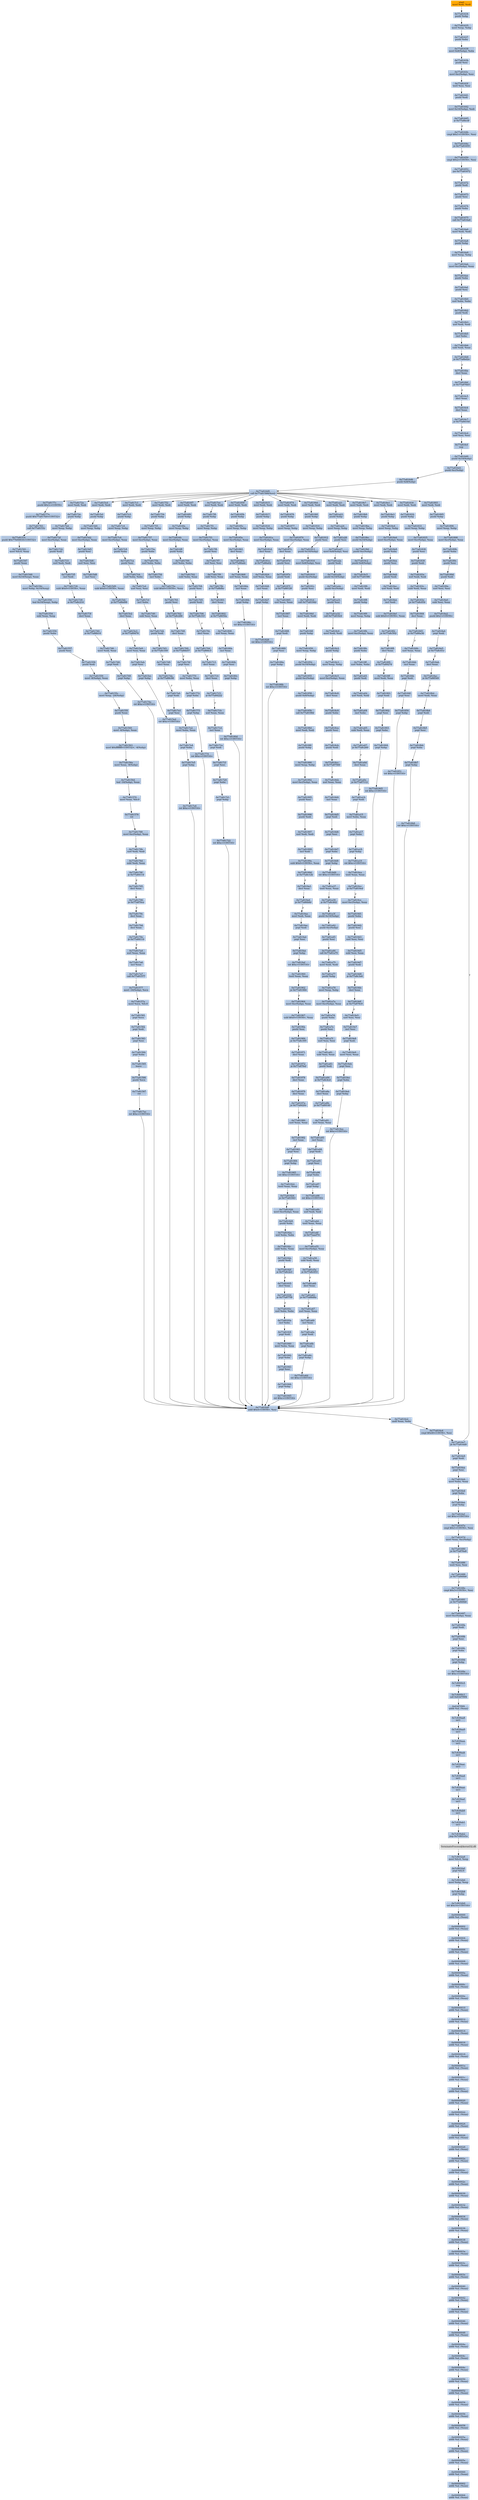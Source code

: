 digraph G {
node[shape=rectangle,style=filled,fillcolor=lightsteelblue,color=lightsteelblue]
bgcolor="transparent"
a0x77a81632movl_edi_edi[label="start\nmovl %edi, %edi",color="lightgrey",fillcolor="orange"];
a0x77a81634pushl_ebp[label="0x77a81634\npushl %ebp"];
a0x77a81635movl_esp_ebp[label="0x77a81635\nmovl %esp, %ebp"];
a0x77a81637pushl_ebx[label="0x77a81637\npushl %ebx"];
a0x77a81638movl_0x8ebp__ebx[label="0x77a81638\nmovl 0x8(%ebp), %ebx"];
a0x77a8163bpushl_esi[label="0x77a8163b\npushl %esi"];
a0x77a8163cmovl_0xcebp__esi[label="0x77a8163c\nmovl 0xc(%ebp), %esi"];
a0x77a8163ftestl_esi_esi[label="0x77a8163f\ntestl %esi, %esi"];
a0x77a81641pushl_edi[label="0x77a81641\npushl %edi"];
a0x77a81642movl_0x10ebp__edi[label="0x77a81642\nmovl 0x10(%ebp), %edi"];
a0x77a81645je_0x77a8bcdf[label="0x77a81645\nje 0x77a8bcdf"];
a0x77a8164bcmpl_0x1UINT8_esi[label="0x77a8164b\ncmpl $0x1<UINT8>, %esi"];
a0x77a8164eje_0x77a81655[label="0x77a8164e\nje 0x77a81655"];
a0x77a81650cmpl_0x2UINT8_esi[label="0x77a81650\ncmpl $0x2<UINT8>, %esi"];
a0x77a81653jne_0x77a81672[label="0x77a81653\njne 0x77a81672"];
a0x77a81672pushl_edi[label="0x77a81672\npushl %edi"];
a0x77a81673pushl_esi[label="0x77a81673\npushl %esi"];
a0x77a81674pushl_ebx[label="0x77a81674\npushl %ebx"];
a0x77a81675call_0x77a816a6[label="0x77a81675\ncall 0x77a816a6"];
a0x77a816a6movl_edi_edi[label="0x77a816a6\nmovl %edi, %edi"];
a0x77a816a8pushl_ebp[label="0x77a816a8\npushl %ebp"];
a0x77a816a9movl_esp_ebp[label="0x77a816a9\nmovl %esp, %ebp"];
a0x77a816abmovl_0xcebp__eax[label="0x77a816ab\nmovl 0xc(%ebp), %eax"];
a0x77a816aepushl_ebx[label="0x77a816ae\npushl %ebx"];
a0x77a816afpushl_esi[label="0x77a816af\npushl %esi"];
a0x77a816b0xorl_ebx_ebx[label="0x77a816b0\nxorl %ebx, %ebx"];
a0x77a816b2pushl_edi[label="0x77a816b2\npushl %edi"];
a0x77a816b3xorl_edi_edi[label="0x77a816b3\nxorl %edi, %edi"];
a0x77a816b5incl_ebx[label="0x77a816b5\nincl %ebx"];
a0x77a816b6subl_edi_eax[label="0x77a816b6\nsubl %edi, %eax"];
a0x77a816b8je_0x77a8bd2e[label="0x77a816b8\nje 0x77a8bd2e"];
a0x77a816bedecl_eax[label="0x77a816be\ndecl %eax"];
a0x77a816bfje_0x77a876b5[label="0x77a816bf\nje 0x77a876b5"];
a0x77a816c5decl_eax[label="0x77a816c5\ndecl %eax"];
a0x77a816c6decl_eax[label="0x77a816c6\ndecl %eax"];
a0x77a816c7je_0x77a8410d[label="0x77a816c7\nje 0x77a8410d"];
a0x77a816cdxorl_esi_esi[label="0x77a816cd\nxorl %esi, %esi"];
a0x77a816cfnop_[label="0x77a816cf\nnop "];
a0x77a816d0pushl_0x10ebp_[label="0x77a816d0\npushl 0x10(%ebp)"];
a0x77a816d3pushl_0xcebp_[label="0x77a816d3\npushl 0xc(%ebp)"];
a0x77a816d6pushl_0x8ebp_[label="0x77a816d6\npushl 0x8(%ebp)"];
a0x77a816d9call_0x77a81588esi_[label="0x77a816d9\ncall 0x77a81588(%esi)"];
a0x77a8177cpushl_0x1cUINT8[label="0x77a8177c\npushl $0x1c<UINT8>"];
a0x77a8177epushl_0x77a817b0UINT32[label="0x77a8177e\npushl $0x77a817b0<UINT32>"];
a0x77a81783call_0x77a8153c[label="0x77a81783\ncall 0x77a8153c"];
a0x77a8153cpushl_0x77b00818UINT32[label="0x77a8153c\npushl $0x77b00818<UINT32>"];
a0x77a81541movl_fs_0_eax[label="0x77a81541\nmovl %fs:0, %eax"];
a0x77a81547pushl_eax[label="0x77a81547\npushl %eax"];
a0x77a81548movl_0x10esp__eax[label="0x77a81548\nmovl 0x10(%esp), %eax"];
a0x77a8154cmovl_ebp_0x10esp_[label="0x77a8154c\nmovl %ebp, 0x10(%esp)"];
a0x77a81550leal_0x10esp__ebp[label="0x77a81550\nleal 0x10(%esp), %ebp"];
a0x77a81554subl_eax_esp[label="0x77a81554\nsubl %eax, %esp"];
a0x77a81556pushl_ebx[label="0x77a81556\npushl %ebx"];
a0x77a81557pushl_esi[label="0x77a81557\npushl %esi"];
a0x77a81558pushl_edi[label="0x77a81558\npushl %edi"];
a0x77a81559movl__8ebp__eax[label="0x77a81559\nmovl -8(%ebp), %eax"];
a0x77a8155cmovl_esp__24ebp_[label="0x77a8155c\nmovl %esp, -24(%ebp)"];
a0x77a8155fpushl_eax[label="0x77a8155f\npushl %eax"];
a0x77a81560movl__4ebp__eax[label="0x77a81560\nmovl -4(%ebp), %eax"];
a0x77a81563movl_0xffffffffUINT32__4ebp_[label="0x77a81563\nmovl $0xffffffff<UINT32>, -4(%ebp)"];
a0x77a8156amovl_eax__8ebp_[label="0x77a8156a\nmovl %eax, -8(%ebp)"];
a0x77a8156dleal__16ebp__eax[label="0x77a8156d\nleal -16(%ebp), %eax"];
a0x77a81570movl_eax_fs_0[label="0x77a81570\nmovl %eax, %fs:0"];
a0x77a81576ret[label="0x77a81576\nret"];
a0x77a81788movl_0xcebp__eax[label="0x77a81788\nmovl 0xc(%ebp), %eax"];
a0x77a8178bxorl_edi_edi[label="0x77a8178b\nxorl %edi, %edi"];
a0x77a8178dsubl_edi_eax[label="0x77a8178d\nsubl %edi, %eax"];
a0x77a8178fje_0x77a84114[label="0x77a8178f\nje 0x77a84114"];
a0x77a81795decl_eax[label="0x77a81795\ndecl %eax"];
a0x77a81796je_0x77a870ce[label="0x77a81796\nje 0x77a870ce"];
a0x77a8179cdecl_eax[label="0x77a8179c\ndecl %eax"];
a0x77a8179ddecl_eax[label="0x77a8179d\ndecl %eax"];
a0x77a8179eje_0x77a84114[label="0x77a8179e\nje 0x77a84114"];
a0x77a817a4xorl_eax_eax[label="0x77a817a4\nxorl %eax, %eax"];
a0x77a817a6incl_eax[label="0x77a817a6\nincl %eax"];
a0x77a817a7call_0x77a81577[label="0x77a817a7\ncall 0x77a81577"];
a0x77a81577movl__16ebp__ecx[label="0x77a81577\nmovl -16(%ebp), %ecx"];
a0x77a8157amovl_ecx_fs_0[label="0x77a8157a\nmovl %ecx, %fs:0"];
a0x77a81581popl_ecx[label="0x77a81581\npopl %ecx"];
a0x77a81582popl_edi[label="0x77a81582\npopl %edi"];
a0x77a81583popl_esi[label="0x77a81583\npopl %esi"];
a0x77a81584popl_ebx[label="0x77a81584\npopl %ebx"];
a0x77a81585leave_[label="0x77a81585\nleave "];
a0x77a81586pushl_ecx[label="0x77a81586\npushl %ecx"];
a0x77a81587ret[label="0x77a81587\nret"];
a0x77a817acret_0xcUINT16[label="0x77a817ac\nret $0xc<UINT16>"];
a0x77a816dfaddl_0x4UINT8_esi[label="0x77a816df\naddl $0x4<UINT8>, %esi"];
a0x77a816e2andl_eax_ebx[label="0x77a816e2\nandl %eax, %ebx"];
a0x77a816e4cmpl_0x40UINT8_esi[label="0x77a816e4\ncmpl $0x40<UINT8>, %esi"];
a0x77a816e7jb_0x77a816d0[label="0x77a816e7\njb 0x77a816d0"];
a0x77a8172amovl_edi_edi[label="0x77a8172a\nmovl %edi, %edi"];
a0x77a8172cpushl_ebp[label="0x77a8172c\npushl %ebp"];
a0x77a8172dmovl_esp_ebp[label="0x77a8172d\nmovl %esp, %ebp"];
a0x77a8172fmovl_0xcebp__eax[label="0x77a8172f\nmovl 0xc(%ebp), %eax"];
a0x77a81732pushl_edi[label="0x77a81732\npushl %edi"];
a0x77a81733xorl_edi_edi[label="0x77a81733\nxorl %edi, %edi"];
a0x77a81735incl_edi[label="0x77a81735\nincl %edi"];
a0x77a81736subl_0x0UINT8_eax[label="0x77a81736\nsubl $0x0<UINT8>, %eax"];
a0x77a81739je_0x77a8c214[label="0x77a81739\nje 0x77a8c214"];
a0x77a8173fdecl_eax[label="0x77a8173f\ndecl %eax"];
a0x77a81740je_0x77a86b14[label="0x77a81740\nje 0x77a86b14"];
a0x77a81746movl_edi_eax[label="0x77a81746\nmovl %edi, %eax"];
a0x77a81748popl_edi[label="0x77a81748\npopl %edi"];
a0x77a81749popl_ebp[label="0x77a81749\npopl %ebp"];
a0x77a8174aret_0xcUINT16[label="0x77a8174a\nret $0xc<UINT16>"];
a0x77a815cdmovl_edi_edi[label="0x77a815cd\nmovl %edi, %edi"];
a0x77a815cfpushl_ebp[label="0x77a815cf\npushl %ebp"];
a0x77a815d0movl_esp_ebp[label="0x77a815d0\nmovl %esp, %ebp"];
a0x77a815d2movl_0xcebp__eax[label="0x77a815d2\nmovl 0xc(%ebp), %eax"];
a0x77a815d5pushl_esi[label="0x77a815d5\npushl %esi"];
a0x77a815d6xorl_esi_esi[label="0x77a815d6\nxorl %esi, %esi"];
a0x77a815d8incl_esi[label="0x77a815d8\nincl %esi"];
a0x77a815d9subl_0x0UINT8_eax[label="0x77a815d9\nsubl $0x0<UINT8>, %eax"];
a0x77a815dcje_0x77a8bd98[label="0x77a815dc\nje 0x77a8bd98"];
a0x77a815e2decl_eax[label="0x77a815e2\ndecl %eax"];
a0x77a815e3je_0x77a89476[label="0x77a815e3\nje 0x77a89476"];
a0x77a815e9movl_esi_eax[label="0x77a815e9\nmovl %esi, %eax"];
a0x77a815ebpopl_esi[label="0x77a815eb\npopl %esi"];
a0x77a815ecpopl_ebp[label="0x77a815ec\npopl %ebp"];
a0x77a815edret_0xcUINT16[label="0x77a815ed\nret $0xc<UINT16>"];
a0x77a817c1movl_edi_edi[label="0x77a817c1\nmovl %edi, %edi"];
a0x77a817c3pushl_ebp[label="0x77a817c3\npushl %ebp"];
a0x77a817c4movl_esp_ebp[label="0x77a817c4\nmovl %esp, %ebp"];
a0x77a817c6movl_0xcebp__eax[label="0x77a817c6\nmovl 0xc(%ebp), %eax"];
a0x77a817c9pushl_ebx[label="0x77a817c9\npushl %ebx"];
a0x77a817capushl_esi[label="0x77a817ca\npushl %esi"];
a0x77a817cbxorl_ebx_ebx[label="0x77a817cb\nxorl %ebx, %ebx"];
a0x77a817cdxorl_esi_esi[label="0x77a817cd\nxorl %esi, %esi"];
a0x77a817cfincl_ebx[label="0x77a817cf\nincl %ebx"];
a0x77a817d0subl_esi_eax[label="0x77a817d0\nsubl %esi, %eax"];
a0x77a817d2pushl_edi[label="0x77a817d2\npushl %edi"];
a0x77a817d3je_0x77a8c169[label="0x77a817d3\nje 0x77a8c169"];
a0x77a817d9decl_eax[label="0x77a817d9\ndecl %eax"];
a0x77a817daje_0x77a88c98[label="0x77a817da\nje 0x77a88c98"];
a0x77a817e0popl_edi[label="0x77a817e0\npopl %edi"];
a0x77a817e1popl_esi[label="0x77a817e1\npopl %esi"];
a0x77a817e2movl_ebx_eax[label="0x77a817e2\nmovl %ebx, %eax"];
a0x77a817e4popl_ebx[label="0x77a817e4\npopl %ebx"];
a0x77a817e5popl_ebp[label="0x77a817e5\npopl %ebp"];
a0x77a817e6ret_0xcUINT16[label="0x77a817e6\nret $0xc<UINT16>"];
a0x77a81752movl_edi_edi[label="0x77a81752\nmovl %edi, %edi"];
a0x77a81754pushl_ebp[label="0x77a81754\npushl %ebp"];
a0x77a81755movl_esp_ebp[label="0x77a81755\nmovl %esp, %ebp"];
a0x77a81757movl_0xcebp__eax[label="0x77a81757\nmovl 0xc(%ebp), %eax"];
a0x77a8175apushl_ebx[label="0x77a8175a\npushl %ebx"];
a0x77a8175bxorl_ebx_ebx[label="0x77a8175b\nxorl %ebx, %ebx"];
a0x77a8175dincl_ebx[label="0x77a8175d\nincl %ebx"];
a0x77a8175esubl_0x0UINT8_eax[label="0x77a8175e\nsubl $0x0<UINT8>, %eax"];
a0x77a81761pushl_esi[label="0x77a81761\npushl %esi"];
a0x77a81762je_0x77a8c288[label="0x77a81762\nje 0x77a8c288"];
a0x77a81768decl_eax[label="0x77a81768\ndecl %eax"];
a0x77a81769je_0x77a86b57[label="0x77a81769\nje 0x77a86b57"];
a0x77a8176fpopl_esi[label="0x77a8176f\npopl %esi"];
a0x77a81770movl_ebx_eax[label="0x77a81770\nmovl %ebx, %eax"];
a0x77a81772popl_ebx[label="0x77a81772\npopl %ebx"];
a0x77a81773popl_ebp[label="0x77a81773\npopl %ebp"];
a0x77a81774ret_0xcUINT16[label="0x77a81774\nret $0xc<UINT16>"];
a0x77a816f7movl_edi_edi[label="0x77a816f7\nmovl %edi, %edi"];
a0x77a816f9pushl_ebp[label="0x77a816f9\npushl %ebp"];
a0x77a816famovl_esp_ebp[label="0x77a816fa\nmovl %esp, %ebp"];
a0x77a816fcmovl_0xcebp__eax[label="0x77a816fc\nmovl 0xc(%ebp), %eax"];
a0x77a816ffpushl_ebx[label="0x77a816ff\npushl %ebx"];
a0x77a81700xorl_ebx_ebx[label="0x77a81700\nxorl %ebx, %ebx"];
a0x77a81702subl_ebx_eax[label="0x77a81702\nsubl %ebx, %eax"];
a0x77a81704pushl_esi[label="0x77a81704\npushl %esi"];
a0x77a81705pushl_edi[label="0x77a81705\npushl %edi"];
a0x77a81706je_0x77a8c31f[label="0x77a81706\nje 0x77a8c31f"];
a0x77a8170cdecl_eax[label="0x77a8170c\ndecl %eax"];
a0x77a8170dje_0x77a866c5[label="0x77a8170d\nje 0x77a866c5"];
a0x77a81713decl_eax[label="0x77a81713\ndecl %eax"];
a0x77a81714decl_eax[label="0x77a81714\ndecl %eax"];
a0x77a81715je_0x77a84222[label="0x77a81715\nje 0x77a84222"];
a0x77a8171bxorl_eax_eax[label="0x77a8171b\nxorl %eax, %eax"];
a0x77a8171dincl_eax[label="0x77a8171d\nincl %eax"];
a0x77a8171epopl_edi[label="0x77a8171e\npopl %edi"];
a0x77a8171fpopl_esi[label="0x77a8171f\npopl %esi"];
a0x77a81720popl_ebx[label="0x77a81720\npopl %ebx"];
a0x77a81721popl_ebp[label="0x77a81721\npopl %ebp"];
a0x77a81722ret_0xcUINT16[label="0x77a81722\nret $0xc<UINT16>"];
a0x77a817eemovl_edi_edi[label="0x77a817ee\nmovl %edi, %edi"];
a0x77a817f0pushl_ebp[label="0x77a817f0\npushl %ebp"];
a0x77a817f1movl_esp_ebp[label="0x77a817f1\nmovl %esp, %ebp"];
a0x77a817f3movl_0xcebp__eax[label="0x77a817f3\nmovl 0xc(%ebp), %eax"];
a0x77a817f6pushl_esi[label="0x77a817f6\npushl %esi"];
a0x77a817f7xorl_esi_esi[label="0x77a817f7\nxorl %esi, %esi"];
a0x77a817f9subl_esi_eax[label="0x77a817f9\nsubl %esi, %eax"];
a0x77a817fbje_0x77a8bfbc[label="0x77a817fb\nje 0x77a8bfbc"];
a0x77a81801decl_eax[label="0x77a81801\ndecl %eax"];
a0x77a81802je_0x77a8654a[label="0x77a81802\nje 0x77a8654a"];
a0x77a81808xorl_eax_eax[label="0x77a81808\nxorl %eax, %eax"];
a0x77a8180aincl_eax[label="0x77a8180a\nincl %eax"];
a0x77a8180bpopl_esi[label="0x77a8180b\npopl %esi"];
a0x77a8180cpopl_ebp[label="0x77a8180c\npopl %ebp"];
a0x77a8180dret_0xcUINT16[label="0x77a8180d\nret $0xc<UINT16>"];
a0x77a81859movl_edi_edi[label="0x77a81859\nmovl %edi, %edi"];
a0x77a8185bpushl_ebp[label="0x77a8185b\npushl %ebp"];
a0x77a8185cmovl_esp_ebp[label="0x77a8185c\nmovl %esp, %ebp"];
a0x77a8185emovl_0xcebp__eax[label="0x77a8185e\nmovl 0xc(%ebp), %eax"];
a0x77a81861decl_eax[label="0x77a81861\ndecl %eax"];
a0x77a81862je_0x77a86adc[label="0x77a81862\nje 0x77a86adc"];
a0x77a81868xorl_eax_eax[label="0x77a81868\nxorl %eax, %eax"];
a0x77a8186aincl_eax[label="0x77a8186a\nincl %eax"];
a0x77a8186bpopl_ebp[label="0x77a8186b\npopl %ebp"];
a0x77a8186cret_0xcUINT16[label="0x77a8186c\nret $0xc<UINT16>"];
a0x77a81815movl_edi_edi[label="0x77a81815\nmovl %edi, %edi"];
a0x77a81817pushl_ebp[label="0x77a81817\npushl %ebp"];
a0x77a81818movl_esp_ebp[label="0x77a81818\nmovl %esp, %ebp"];
a0x77a8181amovl_0xcebp__eax[label="0x77a8181a\nmovl 0xc(%ebp), %eax"];
a0x77a8181ddecl_eax[label="0x77a8181d\ndecl %eax"];
a0x77a8181eje_0x77a86a02[label="0x77a8181e\nje 0x77a86a02"];
a0x77a81824xorl_eax_eax[label="0x77a81824\nxorl %eax, %eax"];
a0x77a81826incl_eax[label="0x77a81826\nincl %eax"];
a0x77a81827popl_ebp[label="0x77a81827\npopl %ebp"];
a0x77a81828ret_0xcUINT16[label="0x77a81828\nret $0xc<UINT16>"];
a0x77a81874movl_edi_edi[label="0x77a81874\nmovl %edi, %edi"];
a0x77a81876pushl_ebp[label="0x77a81876\npushl %ebp"];
a0x77a81877movl_esp_ebp[label="0x77a81877\nmovl %esp, %ebp"];
a0x77a81879movl_0xcebp__eax[label="0x77a81879\nmovl 0xc(%ebp), %eax"];
a0x77a8187cdecl_eax[label="0x77a8187c\ndecl %eax"];
a0x77a8187dpushl_esi[label="0x77a8187d\npushl %esi"];
a0x77a8187epushl_edi[label="0x77a8187e\npushl %edi"];
a0x77a8187fje_0x77a88128[label="0x77a8187f\nje 0x77a88128"];
a0x77a81885xorl_eax_eax[label="0x77a81885\nxorl %eax, %eax"];
a0x77a81887incl_eax[label="0x77a81887\nincl %eax"];
a0x77a81888popl_edi[label="0x77a81888\npopl %edi"];
a0x77a81889popl_esi[label="0x77a81889\npopl %esi"];
a0x77a8188apopl_ebp[label="0x77a8188a\npopl %ebp"];
a0x77a8188bret_0xcUINT16[label="0x77a8188b\nret $0xc<UINT16>"];
a0x77a8190dmovl_edi_edi[label="0x77a8190d\nmovl %edi, %edi"];
a0x77a8190fpushl_ebp[label="0x77a8190f\npushl %ebp"];
a0x77a81910movl_esp_ebp[label="0x77a81910\nmovl %esp, %ebp"];
a0x77a81912pushl_esi[label="0x77a81912\npushl %esi"];
a0x77a81913pushl_0x10ebp_[label="0x77a81913\npushl 0x10(%ebp)"];
a0x77a81916movl_0x8ebp__esi[label="0x77a81916\nmovl 0x8(%ebp), %esi"];
a0x77a81919pushl_0xcebp_[label="0x77a81919\npushl 0xc(%ebp)"];
a0x77a8191cpushl_esi[label="0x77a8191c\npushl %esi"];
a0x77a8191dcall_0x77a8194d[label="0x77a8191d\ncall 0x77a8194d"];
a0x77a8194dmovl_edi_edi[label="0x77a8194d\nmovl %edi, %edi"];
a0x77a8194fpushl_ebp[label="0x77a8194f\npushl %ebp"];
a0x77a81950movl_esp_ebp[label="0x77a81950\nmovl %esp, %ebp"];
a0x77a81952pushl_0x10ebp_[label="0x77a81952\npushl 0x10(%ebp)"];
a0x77a81955pushl_0xcebp_[label="0x77a81955\npushl 0xc(%ebp)"];
a0x77a81958pushl_0x8ebp_[label="0x77a81958\npushl 0x8(%ebp)"];
a0x77a8195bcall_0x77a8198d[label="0x77a8195b\ncall 0x77a8198d"];
a0x77a8198dmovl_edi_edi[label="0x77a8198d\nmovl %edi, %edi"];
a0x77a8198fpushl_ebp[label="0x77a8198f\npushl %ebp"];
a0x77a81990movl_esp_ebp[label="0x77a81990\nmovl %esp, %ebp"];
a0x77a81992movl_0xcebp__eax[label="0x77a81992\nmovl 0xc(%ebp), %eax"];
a0x77a81995pushl_esi[label="0x77a81995\npushl %esi"];
a0x77a81996pushl_edi[label="0x77a81996\npushl %edi"];
a0x77a81997xorl_edi_edi[label="0x77a81997\nxorl %edi, %edi"];
a0x77a81999incl_edi[label="0x77a81999\nincl %edi"];
a0x77a8199asubl_0x0UINT8_eax[label="0x77a8199a\nsubl $0x0<UINT8>, %eax"];
a0x77a8199dje_0x77a8c12b[label="0x77a8199d\nje 0x77a8c12b"];
a0x77a819a3decl_eax[label="0x77a819a3\ndecl %eax"];
a0x77a819a4je_0x77a86b8d[label="0x77a819a4\nje 0x77a86b8d"];
a0x77a819aamovl_edi_eax[label="0x77a819aa\nmovl %edi, %eax"];
a0x77a819acpopl_edi[label="0x77a819ac\npopl %edi"];
a0x77a819adpopl_esi[label="0x77a819ad\npopl %esi"];
a0x77a819aepopl_ebp[label="0x77a819ae\npopl %ebp"];
a0x77a819afret_0xcUINT16[label="0x77a819af\nret $0xc<UINT16>"];
a0x77a81960testl_eax_eax[label="0x77a81960\ntestl %eax, %eax"];
a0x77a81962je_0x77a81984[label="0x77a81962\nje 0x77a81984"];
a0x77a81964movl_0xcebp__eax[label="0x77a81964\nmovl 0xc(%ebp), %eax"];
a0x77a81967subl_0x0UINT8_eax[label="0x77a81967\nsubl $0x0<UINT8>, %eax"];
a0x77a8196apushl_esi[label="0x77a8196a\npushl %esi"];
a0x77a8196bje_0x77a8c395[label="0x77a8196b\nje 0x77a8c395"];
a0x77a81971decl_eax[label="0x77a81971\ndecl %eax"];
a0x77a81972je_0x77a876ef[label="0x77a81972\nje 0x77a876ef"];
a0x77a81978decl_eax[label="0x77a81978\ndecl %eax"];
a0x77a81979decl_eax[label="0x77a81979\ndecl %eax"];
a0x77a8197aje_0x77a8420c[label="0x77a8197a\nje 0x77a8420c"];
a0x77a81980xorl_eax_eax[label="0x77a81980\nxorl %eax, %eax"];
a0x77a81982incl_eax[label="0x77a81982\nincl %eax"];
a0x77a81983popl_esi[label="0x77a81983\npopl %esi"];
a0x77a81984popl_ebp[label="0x77a81984\npopl %ebp"];
a0x77a81985ret_0xcUINT16[label="0x77a81985\nret $0xc<UINT16>"];
a0x77a81922testl_eax_eax[label="0x77a81922\ntestl %eax, %eax"];
a0x77a81924je_0x77a81943[label="0x77a81924\nje 0x77a81943"];
a0x77a81926movl_0xcebp__eax[label="0x77a81926\nmovl 0xc(%ebp), %eax"];
a0x77a81929pushl_ebx[label="0x77a81929\npushl %ebx"];
a0x77a8192axorl_ebx_ebx[label="0x77a8192a\nxorl %ebx, %ebx"];
a0x77a8192csubl_ebx_eax[label="0x77a8192c\nsubl %ebx, %eax"];
a0x77a8192epushl_edi[label="0x77a8192e\npushl %edi"];
a0x77a8192fje_0x77a8c2e1[label="0x77a8192f\nje 0x77a8c2e1"];
a0x77a81935decl_eax[label="0x77a81935\ndecl %eax"];
a0x77a81936je_0x77a877f8[label="0x77a81936\nje 0x77a877f8"];
a0x77a8193cxorl_ebx_ebx[label="0x77a8193c\nxorl %ebx, %ebx"];
a0x77a8193eincl_ebx[label="0x77a8193e\nincl %ebx"];
a0x77a8193fpopl_edi[label="0x77a8193f\npopl %edi"];
a0x77a81940movl_ebx_eax[label="0x77a81940\nmovl %ebx, %eax"];
a0x77a81942popl_ebx[label="0x77a81942\npopl %ebx"];
a0x77a81943popl_esi[label="0x77a81943\npopl %esi"];
a0x77a81944popl_ebp[label="0x77a81944\npopl %ebp"];
a0x77a81945ret_0xcUINT16[label="0x77a81945\nret $0xc<UINT16>"];
a0x77a81a21movl_edi_edi[label="0x77a81a21\nmovl %edi, %edi"];
a0x77a81a23pushl_ebp[label="0x77a81a23\npushl %ebp"];
a0x77a81a24movl_esp_ebp[label="0x77a81a24\nmovl %esp, %ebp"];
a0x77a81a26pushl_esi[label="0x77a81a26\npushl %esi"];
a0x77a81a27movl_0x8ebp__esi[label="0x77a81a27\nmovl 0x8(%ebp), %esi"];
a0x77a81a2apushl_edi[label="0x77a81a2a\npushl %edi"];
a0x77a81a2bpushl_0x10ebp_[label="0x77a81a2b\npushl 0x10(%ebp)"];
a0x77a81a2epushl_0xcebp_[label="0x77a81a2e\npushl 0xc(%ebp)"];
a0x77a81a31pushl_esi[label="0x77a81a31\npushl %esi"];
a0x77a81a32call_0x77a818c0[label="0x77a81a32\ncall 0x77a818c0"];
a0x77a818c0movl_edi_edi[label="0x77a818c0\nmovl %edi, %edi"];
a0x77a818c2pushl_ebp[label="0x77a818c2\npushl %ebp"];
a0x77a818c3movl_esp_ebp[label="0x77a818c3\nmovl %esp, %ebp"];
a0x77a818c5movl_0xcebp__eax[label="0x77a818c5\nmovl 0xc(%ebp), %eax"];
a0x77a818c8decl_eax[label="0x77a818c8\ndecl %eax"];
a0x77a818c9pushl_ebx[label="0x77a818c9\npushl %ebx"];
a0x77a818capushl_esi[label="0x77a818ca\npushl %esi"];
a0x77a818cbpushl_edi[label="0x77a818cb\npushl %edi"];
a0x77a818ccje_0x77a87560[label="0x77a818cc\nje 0x77a87560"];
a0x77a818d2xorl_eax_eax[label="0x77a818d2\nxorl %eax, %eax"];
a0x77a818d4incl_eax[label="0x77a818d4\nincl %eax"];
a0x77a818d5popl_edi[label="0x77a818d5\npopl %edi"];
a0x77a818d6popl_esi[label="0x77a818d6\npopl %esi"];
a0x77a818d7popl_ebx[label="0x77a818d7\npopl %ebx"];
a0x77a818d8popl_ebp[label="0x77a818d8\npopl %ebp"];
a0x77a818d9ret_0xcUINT16[label="0x77a818d9\nret $0xc<UINT16>"];
a0x77a81a37testl_eax_eax[label="0x77a81a37\ntestl %eax, %eax"];
a0x77a81a39je_0x77a8c462[label="0x77a81a39\nje 0x77a8c462"];
a0x77a81a3fpushl_0x10ebp_[label="0x77a81a3f\npushl 0x10(%ebp)"];
a0x77a81a42pushl_0xcebp_[label="0x77a81a42\npushl 0xc(%ebp)"];
a0x77a81a45pushl_esi[label="0x77a81a45\npushl %esi"];
a0x77a81a46call_0x77a81a75[label="0x77a81a46\ncall 0x77a81a75"];
a0x77a81a75movl_edi_edi[label="0x77a81a75\nmovl %edi, %edi"];
a0x77a81a77pushl_ebp[label="0x77a81a77\npushl %ebp"];
a0x77a81a78movl_esp_ebp[label="0x77a81a78\nmovl %esp, %ebp"];
a0x77a81a7amovl_0xcebp__eax[label="0x77a81a7a\nmovl 0xc(%ebp), %eax"];
a0x77a81a7dpushl_ebx[label="0x77a81a7d\npushl %ebx"];
a0x77a81a7epushl_esi[label="0x77a81a7e\npushl %esi"];
a0x77a81a7fxorl_esi_esi[label="0x77a81a7f\nxorl %esi, %esi"];
a0x77a81a81subl_esi_eax[label="0x77a81a81\nsubl %esi, %eax"];
a0x77a81a83pushl_edi[label="0x77a81a83\npushl %edi"];
a0x77a81a84je_0x77a8c4cd[label="0x77a81a84\nje 0x77a8c4cd"];
a0x77a81a8adecl_eax[label="0x77a81a8a\ndecl %eax"];
a0x77a81a8bje_0x77a89140[label="0x77a81a8b\nje 0x77a89140"];
a0x77a81a91xorl_eax_eax[label="0x77a81a91\nxorl %eax, %eax"];
a0x77a81a93incl_eax[label="0x77a81a93\nincl %eax"];
a0x77a81a94popl_edi[label="0x77a81a94\npopl %edi"];
a0x77a81a95popl_esi[label="0x77a81a95\npopl %esi"];
a0x77a81a96popl_ebx[label="0x77a81a96\npopl %ebx"];
a0x77a81a97popl_ebp[label="0x77a81a97\npopl %ebp"];
a0x77a81a98ret_0xcUINT16[label="0x77a81a98\nret $0xc<UINT16>"];
a0x77a81a4bxorl_edi_edi[label="0x77a81a4b\nxorl %edi, %edi"];
a0x77a81a4dtestl_eax_eax[label="0x77a81a4d\ntestl %eax, %eax"];
a0x77a81a4fje_0x77aaef74[label="0x77a81a4f\nje 0x77aaef74"];
a0x77a81a55movl_0xcebp__eax[label="0x77a81a55\nmovl 0xc(%ebp), %eax"];
a0x77a81a58subl_edi_eax[label="0x77a81a58\nsubl %edi, %eax"];
a0x77a81a5aje_0x77a8c453[label="0x77a81a5a\nje 0x77a8c453"];
a0x77a81a60decl_eax[label="0x77a81a60\ndecl %eax"];
a0x77a81a61je_0x77a88d8a[label="0x77a81a61\nje 0x77a88d8a"];
a0x77a81a67xorl_eax_eax[label="0x77a81a67\nxorl %eax, %eax"];
a0x77a81a69incl_eax[label="0x77a81a69\nincl %eax"];
a0x77a81a6apopl_edi[label="0x77a81a6a\npopl %edi"];
a0x77a81a6bpopl_esi[label="0x77a81a6b\npopl %esi"];
a0x77a81a6cpopl_ebp[label="0x77a81a6c\npopl %ebp"];
a0x77a81a6dret_0xcUINT16[label="0x77a81a6d\nret $0xc<UINT16>"];
a0x77a819b7movl_edi_edi[label="0x77a819b7\nmovl %edi, %edi"];
a0x77a819b9pushl_ebp[label="0x77a819b9\npushl %ebp"];
a0x77a819bamovl_esp_ebp[label="0x77a819ba\nmovl %esp, %ebp"];
a0x77a819bcpushl_0x10ebp_[label="0x77a819bc\npushl 0x10(%ebp)"];
a0x77a819bfpushl_0xcebp_[label="0x77a819bf\npushl 0xc(%ebp)"];
a0x77a819c2pushl_0x8ebp_[label="0x77a819c2\npushl 0x8(%ebp)"];
a0x77a819c5call_0x77a819f6[label="0x77a819c5\ncall 0x77a819f6"];
a0x77a819f6movl_edi_edi[label="0x77a819f6\nmovl %edi, %edi"];
a0x77a819f8pushl_ebp[label="0x77a819f8\npushl %ebp"];
a0x77a819f9movl_esp_ebp[label="0x77a819f9\nmovl %esp, %ebp"];
a0x77a819fbmovl_0xcebp__eax[label="0x77a819fb\nmovl 0xc(%ebp), %eax"];
a0x77a819fepushl_ebx[label="0x77a819fe\npushl %ebx"];
a0x77a819ffxorl_ebx_ebx[label="0x77a819ff\nxorl %ebx, %ebx"];
a0x77a81a01pushl_edi[label="0x77a81a01\npushl %edi"];
a0x77a81a02xorl_edi_edi[label="0x77a81a02\nxorl %edi, %edi"];
a0x77a81a04incl_ebx[label="0x77a81a04\nincl %ebx"];
a0x77a81a05subl_edi_eax[label="0x77a81a05\nsubl %edi, %eax"];
a0x77a81a07je_0x77a8c260[label="0x77a81a07\nje 0x77a8c260"];
a0x77a81a0ddecl_eax[label="0x77a81a0d\ndecl %eax"];
a0x77a81a0eje_0x77a87112[label="0x77a81a0e\nje 0x77a87112"];
a0x77a81a14popl_edi[label="0x77a81a14\npopl %edi"];
a0x77a81a15movl_ebx_eax[label="0x77a81a15\nmovl %ebx, %eax"];
a0x77a81a17popl_ebx[label="0x77a81a17\npopl %ebx"];
a0x77a81a18popl_ebp[label="0x77a81a18\npopl %ebp"];
a0x77a81a19ret_0xcUINT16[label="0x77a81a19\nret $0xc<UINT16>"];
a0x77a819catestl_eax_eax[label="0x77a819ca\ntestl %eax, %eax"];
a0x77a819ccje_0x77a819ed[label="0x77a819cc\nje 0x77a819ed"];
a0x77a819cemovl_0xcebp__eax[label="0x77a819ce\nmovl 0xc(%ebp), %eax"];
a0x77a819d1pushl_ebx[label="0x77a819d1\npushl %ebx"];
a0x77a819d2pushl_esi[label="0x77a819d2\npushl %esi"];
a0x77a819d3xorl_esi_esi[label="0x77a819d3\nxorl %esi, %esi"];
a0x77a819d5subl_esi_eax[label="0x77a819d5\nsubl %esi, %eax"];
a0x77a819d7pushl_edi[label="0x77a819d7\npushl %edi"];
a0x77a819d8je_0x77a8c3e6[label="0x77a819d8\nje 0x77a8c3e6"];
a0x77a819dedecl_eax[label="0x77a819de\ndecl %eax"];
a0x77a819dfje_0x77a879c9[label="0x77a819df\nje 0x77a879c9"];
a0x77a819e5xorl_esi_esi[label="0x77a819e5\nxorl %esi, %esi"];
a0x77a819e7incl_esi[label="0x77a819e7\nincl %esi"];
a0x77a819e8popl_edi[label="0x77a819e8\npopl %edi"];
a0x77a819e9movl_esi_eax[label="0x77a819e9\nmovl %esi, %eax"];
a0x77a819ebpopl_esi[label="0x77a819eb\npopl %esi"];
a0x77a819ecpopl_ebx[label="0x77a819ec\npopl %ebx"];
a0x77a819edpopl_ebp[label="0x77a819ed\npopl %ebp"];
a0x77a819eeret_0xcUINT16[label="0x77a819ee\nret $0xc<UINT16>"];
a0x77a818e1movl_edi_edi[label="0x77a818e1\nmovl %edi, %edi"];
a0x77a818e3pushl_ebp[label="0x77a818e3\npushl %ebp"];
a0x77a818e4movl_esp_ebp[label="0x77a818e4\nmovl %esp, %ebp"];
a0x77a818e6movl_0xcebp__eax[label="0x77a818e6\nmovl 0xc(%ebp), %eax"];
a0x77a818e9pushl_ebx[label="0x77a818e9\npushl %ebx"];
a0x77a818eapushl_esi[label="0x77a818ea\npushl %esi"];
a0x77a818ebpushl_edi[label="0x77a818eb\npushl %edi"];
a0x77a818ecxorl_edi_edi[label="0x77a818ec\nxorl %edi, %edi"];
a0x77a818eeincl_edi[label="0x77a818ee\nincl %edi"];
a0x77a818efsubl_0x0UINT8_eax[label="0x77a818ef\nsubl $0x0<UINT8>, %eax"];
a0x77a818f2je_0x77a8c502[label="0x77a818f2\nje 0x77a8c502"];
a0x77a818f8decl_eax[label="0x77a818f8\ndecl %eax"];
a0x77a818f9je_0x77a89274[label="0x77a818f9\nje 0x77a89274"];
a0x77a818ffmovl_edi_eax[label="0x77a818ff\nmovl %edi, %eax"];
a0x77a81901popl_edi[label="0x77a81901\npopl %edi"];
a0x77a81902popl_esi[label="0x77a81902\npopl %esi"];
a0x77a81903popl_ebx[label="0x77a81903\npopl %ebx"];
a0x77a81904popl_ebp[label="0x77a81904\npopl %ebp"];
a0x77a81905ret_0xcUINT16[label="0x77a81905\nret $0xc<UINT16>"];
a0x77a81830movl_edi_edi[label="0x77a81830\nmovl %edi, %edi"];
a0x77a81832pushl_ebp[label="0x77a81832\npushl %ebp"];
a0x77a81833movl_esp_ebp[label="0x77a81833\nmovl %esp, %ebp"];
a0x77a81835movl_0xcebp__eax[label="0x77a81835\nmovl 0xc(%ebp), %eax"];
a0x77a81838pushl_esi[label="0x77a81838\npushl %esi"];
a0x77a81839pushl_edi[label="0x77a81839\npushl %edi"];
a0x77a8183axorl_edi_edi[label="0x77a8183a\nxorl %edi, %edi"];
a0x77a8183csubl_edi_eax[label="0x77a8183c\nsubl %edi, %eax"];
a0x77a8183eje_0x77a8c054[label="0x77a8183e\nje 0x77a8c054"];
a0x77a81844decl_eax[label="0x77a81844\ndecl %eax"];
a0x77a81845je_0x77a86a36[label="0x77a81845\nje 0x77a86a36"];
a0x77a8184bxorl_eax_eax[label="0x77a8184b\nxorl %eax, %eax"];
a0x77a8184dincl_eax[label="0x77a8184d\nincl %eax"];
a0x77a8184epopl_edi[label="0x77a8184e\npopl %edi"];
a0x77a8184fpopl_esi[label="0x77a8184f\npopl %esi"];
a0x77a81850popl_ebp[label="0x77a81850\npopl %ebp"];
a0x77a81851ret_0xcUINT16[label="0x77a81851\nret $0xc<UINT16>"];
a0x77a81893movl_edi_edi[label="0x77a81893\nmovl %edi, %edi"];
a0x77a81895pushl_ebp[label="0x77a81895\npushl %ebp"];
a0x77a81896movl_esp_ebp[label="0x77a81896\nmovl %esp, %ebp"];
a0x77a81898movl_0xcebp__eax[label="0x77a81898\nmovl 0xc(%ebp), %eax"];
a0x77a8189bpushl_ebx[label="0x77a8189b\npushl %ebx"];
a0x77a8189cpushl_esi[label="0x77a8189c\npushl %esi"];
a0x77a8189dpushl_edi[label="0x77a8189d\npushl %edi"];
a0x77a8189exorl_esi_esi[label="0x77a8189e\nxorl %esi, %esi"];
a0x77a818a0subl_esi_eax[label="0x77a818a0\nsubl %esi, %eax"];
a0x77a818a2pushl_0x1UINT8[label="0x77a818a2\npushl $0x1<UINT8>"];
a0x77a818a4popl_edi[label="0x77a818a4\npopl %edi"];
a0x77a818a5je_0x77a8c41e[label="0x77a818a5\nje 0x77a8c41e"];
a0x77a818abdecl_eax[label="0x77a818ab\ndecl %eax"];
a0x77a818acje_0x77a88549[label="0x77a818ac\nje 0x77a88549"];
a0x77a818b2movl_edi_eax[label="0x77a818b2\nmovl %edi, %eax"];
a0x77a818b4popl_edi[label="0x77a818b4\npopl %edi"];
a0x77a818b5popl_esi[label="0x77a818b5\npopl %esi"];
a0x77a818b6popl_ebx[label="0x77a818b6\npopl %ebx"];
a0x77a818b7popl_ebp[label="0x77a818b7\npopl %ebp"];
a0x77a818b8ret_0xcUINT16[label="0x77a818b8\nret $0xc<UINT16>"];
a0x77a816e9popl_edi[label="0x77a816e9\npopl %edi"];
a0x77a816eapopl_esi[label="0x77a816ea\npopl %esi"];
a0x77a816ebmovl_ebx_eax[label="0x77a816eb\nmovl %ebx, %eax"];
a0x77a816edpopl_ebx[label="0x77a816ed\npopl %ebx"];
a0x77a816eepopl_ebp[label="0x77a816ee\npopl %ebp"];
a0x77a816efret_0xcUINT16[label="0x77a816ef\nret $0xc<UINT16>"];
a0x77a8167acmpl_0x1UINT8_esi[label="0x77a8167a\ncmpl $0x1<UINT8>, %esi"];
a0x77a8167dmovl_eax_0xcebp_[label="0x77a8167d\nmovl %eax, 0xc(%ebp)"];
a0x77a81680je_0x77a876a8[label="0x77a81680\nje 0x77a876a8"];
a0x77a81686testl_esi_esi[label="0x77a81686\ntestl %esi, %esi"];
a0x77a81688je_0x77a840b6[label="0x77a81688\nje 0x77a840b6"];
a0x77a8168ecmpl_0x3UINT8_esi[label="0x77a8168e\ncmpl $0x3<UINT8>, %esi"];
a0x77a81691je_0x77a840b6[label="0x77a81691\nje 0x77a840b6"];
a0x77a81697movl_0xcebp__eax[label="0x77a81697\nmovl 0xc(%ebp), %eax"];
a0x77a8169apopl_edi[label="0x77a8169a\npopl %edi"];
a0x77a8169bpopl_esi[label="0x77a8169b\npopl %esi"];
a0x77a8169cpopl_ebx[label="0x77a8169c\npopl %ebx"];
a0x77a8169dpopl_ebp[label="0x77a8169d\npopl %ebp"];
a0x77a8169eret_0xcUINT16[label="0x77a8169e\nret $0xc<UINT16>"];
a0x7c8000c0nop_[label="0x7c8000c0\nnop "];
a0x7c8000c1call_0x63d7f9f4[label="0x7c8000c1\ncall 0x63d7f9f4"];
a0x63d7f9f4addb_al_eax_[label="0x63d7f9f4\naddb %al, (%eax)"];
a0x7c839aa8int3_[label="0x7c839aa8\nint3 "];
a0x7c839aa9int3_[label="0x7c839aa9\nint3 "];
a0x7c839aaaint3_[label="0x7c839aaa\nint3 "];
a0x7c839aabint3_[label="0x7c839aab\nint3 "];
a0x7c839aacint3_[label="0x7c839aac\nint3 "];
a0x7c839aadint3_[label="0x7c839aad\nint3 "];
a0x7c839aaeint3_[label="0x7c839aae\nint3 "];
a0x7c839aafint3_[label="0x7c839aaf\nint3 "];
a0x7c839ab0int3_[label="0x7c839ab0\nint3 "];
a0x7c839ab1int3_[label="0x7c839ab1\nint3 "];
a0x7c839ab2jmp_0x7c801e1a[label="0x7c839ab2\njmp 0x7c801e1a"];
TerminateProcess_kernel32_dll[label="TerminateProcess@kernel32.dll",color="lightgrey",fillcolor="lightgrey"];
a0x7c9032a8movl_fs_0_esp[label="0x7c9032a8\nmovl %fs:0, %esp"];
a0x7c9032afpopl_fs_0[label="0x7c9032af\npopl %fs:0"];
a0x7c9032b6movl_ebp_esp[label="0x7c9032b6\nmovl %ebp, %esp"];
a0x7c9032b8popl_ebp[label="0x7c9032b8\npopl %ebp"];
a0x7c9032b9ret_0x14UINT16[label="0x7c9032b9\nret $0x14<UINT16>"];
a0x00000000addb_al_eax_[label="0x00000000\naddb %al, (%eax)"];
a0x00000002addb_al_eax_[label="0x00000002\naddb %al, (%eax)"];
a0x00000004addb_al_eax_[label="0x00000004\naddb %al, (%eax)"];
a0x00000006addb_al_eax_[label="0x00000006\naddb %al, (%eax)"];
a0x00000008addb_al_eax_[label="0x00000008\naddb %al, (%eax)"];
a0x0000000aaddb_al_eax_[label="0x0000000a\naddb %al, (%eax)"];
a0x0000000caddb_al_eax_[label="0x0000000c\naddb %al, (%eax)"];
a0x0000000eaddb_al_eax_[label="0x0000000e\naddb %al, (%eax)"];
a0x00000010addb_al_eax_[label="0x00000010\naddb %al, (%eax)"];
a0x00000012addb_al_eax_[label="0x00000012\naddb %al, (%eax)"];
a0x00000014addb_al_eax_[label="0x00000014\naddb %al, (%eax)"];
a0x00000016addb_al_eax_[label="0x00000016\naddb %al, (%eax)"];
a0x00000018addb_al_eax_[label="0x00000018\naddb %al, (%eax)"];
a0x0000001aaddb_al_eax_[label="0x0000001a\naddb %al, (%eax)"];
a0x0000001caddb_al_eax_[label="0x0000001c\naddb %al, (%eax)"];
a0x0000001eaddb_al_eax_[label="0x0000001e\naddb %al, (%eax)"];
a0x00000020addb_al_eax_[label="0x00000020\naddb %al, (%eax)"];
a0x00000022addb_al_eax_[label="0x00000022\naddb %al, (%eax)"];
a0x00000024addb_al_eax_[label="0x00000024\naddb %al, (%eax)"];
a0x00000026addb_al_eax_[label="0x00000026\naddb %al, (%eax)"];
a0x00000028addb_al_eax_[label="0x00000028\naddb %al, (%eax)"];
a0x0000002aaddb_al_eax_[label="0x0000002a\naddb %al, (%eax)"];
a0x0000002caddb_al_eax_[label="0x0000002c\naddb %al, (%eax)"];
a0x0000002eaddb_al_eax_[label="0x0000002e\naddb %al, (%eax)"];
a0x00000030addb_al_eax_[label="0x00000030\naddb %al, (%eax)"];
a0x00000032addb_al_eax_[label="0x00000032\naddb %al, (%eax)"];
a0x00000034addb_al_eax_[label="0x00000034\naddb %al, (%eax)"];
a0x00000036addb_al_eax_[label="0x00000036\naddb %al, (%eax)"];
a0x00000038addb_al_eax_[label="0x00000038\naddb %al, (%eax)"];
a0x0000003aaddb_al_eax_[label="0x0000003a\naddb %al, (%eax)"];
a0x0000003caddb_al_eax_[label="0x0000003c\naddb %al, (%eax)"];
a0x0000003eaddb_al_eax_[label="0x0000003e\naddb %al, (%eax)"];
a0x00000040addb_al_eax_[label="0x00000040\naddb %al, (%eax)"];
a0x00000042addb_al_eax_[label="0x00000042\naddb %al, (%eax)"];
a0x00000044addb_al_eax_[label="0x00000044\naddb %al, (%eax)"];
a0x00000046addb_al_eax_[label="0x00000046\naddb %al, (%eax)"];
a0x00000048addb_al_eax_[label="0x00000048\naddb %al, (%eax)"];
a0x0000004aaddb_al_eax_[label="0x0000004a\naddb %al, (%eax)"];
a0x0000004caddb_al_eax_[label="0x0000004c\naddb %al, (%eax)"];
a0x0000004eaddb_al_eax_[label="0x0000004e\naddb %al, (%eax)"];
a0x00000050addb_al_eax_[label="0x00000050\naddb %al, (%eax)"];
a0x00000052addb_al_eax_[label="0x00000052\naddb %al, (%eax)"];
a0x00000054addb_al_eax_[label="0x00000054\naddb %al, (%eax)"];
a0x00000056addb_al_eax_[label="0x00000056\naddb %al, (%eax)"];
a0x00000058addb_al_eax_[label="0x00000058\naddb %al, (%eax)"];
a0x0000005aaddb_al_eax_[label="0x0000005a\naddb %al, (%eax)"];
a0x0000005caddb_al_eax_[label="0x0000005c\naddb %al, (%eax)"];
a0x0000005eaddb_al_eax_[label="0x0000005e\naddb %al, (%eax)"];
a0x00000060addb_al_eax_[label="0x00000060\naddb %al, (%eax)"];
a0x00000062addb_al_eax_[label="0x00000062\naddb %al, (%eax)"];
a0x00000064addb_al_eax_[label="0x00000064\naddb %al, (%eax)"];
a0x77a81632movl_edi_edi -> a0x77a81634pushl_ebp [color="#000000"];
a0x77a81634pushl_ebp -> a0x77a81635movl_esp_ebp [color="#000000"];
a0x77a81635movl_esp_ebp -> a0x77a81637pushl_ebx [color="#000000"];
a0x77a81637pushl_ebx -> a0x77a81638movl_0x8ebp__ebx [color="#000000"];
a0x77a81638movl_0x8ebp__ebx -> a0x77a8163bpushl_esi [color="#000000"];
a0x77a8163bpushl_esi -> a0x77a8163cmovl_0xcebp__esi [color="#000000"];
a0x77a8163cmovl_0xcebp__esi -> a0x77a8163ftestl_esi_esi [color="#000000"];
a0x77a8163ftestl_esi_esi -> a0x77a81641pushl_edi [color="#000000"];
a0x77a81641pushl_edi -> a0x77a81642movl_0x10ebp__edi [color="#000000"];
a0x77a81642movl_0x10ebp__edi -> a0x77a81645je_0x77a8bcdf [color="#000000"];
a0x77a81645je_0x77a8bcdf -> a0x77a8164bcmpl_0x1UINT8_esi [color="#000000",label="F"];
a0x77a8164bcmpl_0x1UINT8_esi -> a0x77a8164eje_0x77a81655 [color="#000000"];
a0x77a8164eje_0x77a81655 -> a0x77a81650cmpl_0x2UINT8_esi [color="#000000",label="F"];
a0x77a81650cmpl_0x2UINT8_esi -> a0x77a81653jne_0x77a81672 [color="#000000"];
a0x77a81653jne_0x77a81672 -> a0x77a81672pushl_edi [color="#000000",label="T"];
a0x77a81672pushl_edi -> a0x77a81673pushl_esi [color="#000000"];
a0x77a81673pushl_esi -> a0x77a81674pushl_ebx [color="#000000"];
a0x77a81674pushl_ebx -> a0x77a81675call_0x77a816a6 [color="#000000"];
a0x77a81675call_0x77a816a6 -> a0x77a816a6movl_edi_edi [color="#000000"];
a0x77a816a6movl_edi_edi -> a0x77a816a8pushl_ebp [color="#000000"];
a0x77a816a8pushl_ebp -> a0x77a816a9movl_esp_ebp [color="#000000"];
a0x77a816a9movl_esp_ebp -> a0x77a816abmovl_0xcebp__eax [color="#000000"];
a0x77a816abmovl_0xcebp__eax -> a0x77a816aepushl_ebx [color="#000000"];
a0x77a816aepushl_ebx -> a0x77a816afpushl_esi [color="#000000"];
a0x77a816afpushl_esi -> a0x77a816b0xorl_ebx_ebx [color="#000000"];
a0x77a816b0xorl_ebx_ebx -> a0x77a816b2pushl_edi [color="#000000"];
a0x77a816b2pushl_edi -> a0x77a816b3xorl_edi_edi [color="#000000"];
a0x77a816b3xorl_edi_edi -> a0x77a816b5incl_ebx [color="#000000"];
a0x77a816b5incl_ebx -> a0x77a816b6subl_edi_eax [color="#000000"];
a0x77a816b6subl_edi_eax -> a0x77a816b8je_0x77a8bd2e [color="#000000"];
a0x77a816b8je_0x77a8bd2e -> a0x77a816bedecl_eax [color="#000000",label="F"];
a0x77a816bedecl_eax -> a0x77a816bfje_0x77a876b5 [color="#000000"];
a0x77a816bfje_0x77a876b5 -> a0x77a816c5decl_eax [color="#000000",label="F"];
a0x77a816c5decl_eax -> a0x77a816c6decl_eax [color="#000000"];
a0x77a816c6decl_eax -> a0x77a816c7je_0x77a8410d [color="#000000"];
a0x77a816c7je_0x77a8410d -> a0x77a816cdxorl_esi_esi [color="#000000",label="F"];
a0x77a816cdxorl_esi_esi -> a0x77a816cfnop_ [color="#000000"];
a0x77a816cfnop_ -> a0x77a816d0pushl_0x10ebp_ [color="#000000"];
a0x77a816d0pushl_0x10ebp_ -> a0x77a816d3pushl_0xcebp_ [color="#000000"];
a0x77a816d3pushl_0xcebp_ -> a0x77a816d6pushl_0x8ebp_ [color="#000000"];
a0x77a816d6pushl_0x8ebp_ -> a0x77a816d9call_0x77a81588esi_ [color="#000000"];
a0x77a816d9call_0x77a81588esi_ -> a0x77a8177cpushl_0x1cUINT8 [color="#000000"];
a0x77a8177cpushl_0x1cUINT8 -> a0x77a8177epushl_0x77a817b0UINT32 [color="#000000"];
a0x77a8177epushl_0x77a817b0UINT32 -> a0x77a81783call_0x77a8153c [color="#000000"];
a0x77a81783call_0x77a8153c -> a0x77a8153cpushl_0x77b00818UINT32 [color="#000000"];
a0x77a8153cpushl_0x77b00818UINT32 -> a0x77a81541movl_fs_0_eax [color="#000000"];
a0x77a81541movl_fs_0_eax -> a0x77a81547pushl_eax [color="#000000"];
a0x77a81547pushl_eax -> a0x77a81548movl_0x10esp__eax [color="#000000"];
a0x77a81548movl_0x10esp__eax -> a0x77a8154cmovl_ebp_0x10esp_ [color="#000000"];
a0x77a8154cmovl_ebp_0x10esp_ -> a0x77a81550leal_0x10esp__ebp [color="#000000"];
a0x77a81550leal_0x10esp__ebp -> a0x77a81554subl_eax_esp [color="#000000"];
a0x77a81554subl_eax_esp -> a0x77a81556pushl_ebx [color="#000000"];
a0x77a81556pushl_ebx -> a0x77a81557pushl_esi [color="#000000"];
a0x77a81557pushl_esi -> a0x77a81558pushl_edi [color="#000000"];
a0x77a81558pushl_edi -> a0x77a81559movl__8ebp__eax [color="#000000"];
a0x77a81559movl__8ebp__eax -> a0x77a8155cmovl_esp__24ebp_ [color="#000000"];
a0x77a8155cmovl_esp__24ebp_ -> a0x77a8155fpushl_eax [color="#000000"];
a0x77a8155fpushl_eax -> a0x77a81560movl__4ebp__eax [color="#000000"];
a0x77a81560movl__4ebp__eax -> a0x77a81563movl_0xffffffffUINT32__4ebp_ [color="#000000"];
a0x77a81563movl_0xffffffffUINT32__4ebp_ -> a0x77a8156amovl_eax__8ebp_ [color="#000000"];
a0x77a8156amovl_eax__8ebp_ -> a0x77a8156dleal__16ebp__eax [color="#000000"];
a0x77a8156dleal__16ebp__eax -> a0x77a81570movl_eax_fs_0 [color="#000000"];
a0x77a81570movl_eax_fs_0 -> a0x77a81576ret [color="#000000"];
a0x77a81576ret -> a0x77a81788movl_0xcebp__eax [color="#000000"];
a0x77a81788movl_0xcebp__eax -> a0x77a8178bxorl_edi_edi [color="#000000"];
a0x77a8178bxorl_edi_edi -> a0x77a8178dsubl_edi_eax [color="#000000"];
a0x77a8178dsubl_edi_eax -> a0x77a8178fje_0x77a84114 [color="#000000"];
a0x77a8178fje_0x77a84114 -> a0x77a81795decl_eax [color="#000000",label="F"];
a0x77a81795decl_eax -> a0x77a81796je_0x77a870ce [color="#000000"];
a0x77a81796je_0x77a870ce -> a0x77a8179cdecl_eax [color="#000000",label="F"];
a0x77a8179cdecl_eax -> a0x77a8179ddecl_eax [color="#000000"];
a0x77a8179ddecl_eax -> a0x77a8179eje_0x77a84114 [color="#000000"];
a0x77a8179eje_0x77a84114 -> a0x77a817a4xorl_eax_eax [color="#000000",label="F"];
a0x77a817a4xorl_eax_eax -> a0x77a817a6incl_eax [color="#000000"];
a0x77a817a6incl_eax -> a0x77a817a7call_0x77a81577 [color="#000000"];
a0x77a817a7call_0x77a81577 -> a0x77a81577movl__16ebp__ecx [color="#000000"];
a0x77a81577movl__16ebp__ecx -> a0x77a8157amovl_ecx_fs_0 [color="#000000"];
a0x77a8157amovl_ecx_fs_0 -> a0x77a81581popl_ecx [color="#000000"];
a0x77a81581popl_ecx -> a0x77a81582popl_edi [color="#000000"];
a0x77a81582popl_edi -> a0x77a81583popl_esi [color="#000000"];
a0x77a81583popl_esi -> a0x77a81584popl_ebx [color="#000000"];
a0x77a81584popl_ebx -> a0x77a81585leave_ [color="#000000"];
a0x77a81585leave_ -> a0x77a81586pushl_ecx [color="#000000"];
a0x77a81586pushl_ecx -> a0x77a81587ret [color="#000000"];
a0x77a81587ret -> a0x77a817acret_0xcUINT16 [color="#000000"];
a0x77a817acret_0xcUINT16 -> a0x77a816dfaddl_0x4UINT8_esi [color="#000000"];
a0x77a816dfaddl_0x4UINT8_esi -> a0x77a816e2andl_eax_ebx [color="#000000"];
a0x77a816e2andl_eax_ebx -> a0x77a816e4cmpl_0x40UINT8_esi [color="#000000"];
a0x77a816e4cmpl_0x40UINT8_esi -> a0x77a816e7jb_0x77a816d0 [color="#000000"];
a0x77a816e7jb_0x77a816d0 -> a0x77a816d0pushl_0x10ebp_ [color="#000000",label="T"];
a0x77a816d9call_0x77a81588esi_ -> a0x77a8172amovl_edi_edi [color="#000000"];
a0x77a8172amovl_edi_edi -> a0x77a8172cpushl_ebp [color="#000000"];
a0x77a8172cpushl_ebp -> a0x77a8172dmovl_esp_ebp [color="#000000"];
a0x77a8172dmovl_esp_ebp -> a0x77a8172fmovl_0xcebp__eax [color="#000000"];
a0x77a8172fmovl_0xcebp__eax -> a0x77a81732pushl_edi [color="#000000"];
a0x77a81732pushl_edi -> a0x77a81733xorl_edi_edi [color="#000000"];
a0x77a81733xorl_edi_edi -> a0x77a81735incl_edi [color="#000000"];
a0x77a81735incl_edi -> a0x77a81736subl_0x0UINT8_eax [color="#000000"];
a0x77a81736subl_0x0UINT8_eax -> a0x77a81739je_0x77a8c214 [color="#000000"];
a0x77a81739je_0x77a8c214 -> a0x77a8173fdecl_eax [color="#000000",label="F"];
a0x77a8173fdecl_eax -> a0x77a81740je_0x77a86b14 [color="#000000"];
a0x77a81740je_0x77a86b14 -> a0x77a81746movl_edi_eax [color="#000000",label="F"];
a0x77a81746movl_edi_eax -> a0x77a81748popl_edi [color="#000000"];
a0x77a81748popl_edi -> a0x77a81749popl_ebp [color="#000000"];
a0x77a81749popl_ebp -> a0x77a8174aret_0xcUINT16 [color="#000000"];
a0x77a8174aret_0xcUINT16 -> a0x77a816dfaddl_0x4UINT8_esi [color="#000000"];
a0x77a816d9call_0x77a81588esi_ -> a0x77a815cdmovl_edi_edi [color="#000000"];
a0x77a815cdmovl_edi_edi -> a0x77a815cfpushl_ebp [color="#000000"];
a0x77a815cfpushl_ebp -> a0x77a815d0movl_esp_ebp [color="#000000"];
a0x77a815d0movl_esp_ebp -> a0x77a815d2movl_0xcebp__eax [color="#000000"];
a0x77a815d2movl_0xcebp__eax -> a0x77a815d5pushl_esi [color="#000000"];
a0x77a815d5pushl_esi -> a0x77a815d6xorl_esi_esi [color="#000000"];
a0x77a815d6xorl_esi_esi -> a0x77a815d8incl_esi [color="#000000"];
a0x77a815d8incl_esi -> a0x77a815d9subl_0x0UINT8_eax [color="#000000"];
a0x77a815d9subl_0x0UINT8_eax -> a0x77a815dcje_0x77a8bd98 [color="#000000"];
a0x77a815dcje_0x77a8bd98 -> a0x77a815e2decl_eax [color="#000000",label="F"];
a0x77a815e2decl_eax -> a0x77a815e3je_0x77a89476 [color="#000000"];
a0x77a815e3je_0x77a89476 -> a0x77a815e9movl_esi_eax [color="#000000",label="F"];
a0x77a815e9movl_esi_eax -> a0x77a815ebpopl_esi [color="#000000"];
a0x77a815ebpopl_esi -> a0x77a815ecpopl_ebp [color="#000000"];
a0x77a815ecpopl_ebp -> a0x77a815edret_0xcUINT16 [color="#000000"];
a0x77a815edret_0xcUINT16 -> a0x77a816dfaddl_0x4UINT8_esi [color="#000000"];
a0x77a816d9call_0x77a81588esi_ -> a0x77a817c1movl_edi_edi [color="#000000"];
a0x77a817c1movl_edi_edi -> a0x77a817c3pushl_ebp [color="#000000"];
a0x77a817c3pushl_ebp -> a0x77a817c4movl_esp_ebp [color="#000000"];
a0x77a817c4movl_esp_ebp -> a0x77a817c6movl_0xcebp__eax [color="#000000"];
a0x77a817c6movl_0xcebp__eax -> a0x77a817c9pushl_ebx [color="#000000"];
a0x77a817c9pushl_ebx -> a0x77a817capushl_esi [color="#000000"];
a0x77a817capushl_esi -> a0x77a817cbxorl_ebx_ebx [color="#000000"];
a0x77a817cbxorl_ebx_ebx -> a0x77a817cdxorl_esi_esi [color="#000000"];
a0x77a817cdxorl_esi_esi -> a0x77a817cfincl_ebx [color="#000000"];
a0x77a817cfincl_ebx -> a0x77a817d0subl_esi_eax [color="#000000"];
a0x77a817d0subl_esi_eax -> a0x77a817d2pushl_edi [color="#000000"];
a0x77a817d2pushl_edi -> a0x77a817d3je_0x77a8c169 [color="#000000"];
a0x77a817d3je_0x77a8c169 -> a0x77a817d9decl_eax [color="#000000",label="F"];
a0x77a817d9decl_eax -> a0x77a817daje_0x77a88c98 [color="#000000"];
a0x77a817daje_0x77a88c98 -> a0x77a817e0popl_edi [color="#000000",label="F"];
a0x77a817e0popl_edi -> a0x77a817e1popl_esi [color="#000000"];
a0x77a817e1popl_esi -> a0x77a817e2movl_ebx_eax [color="#000000"];
a0x77a817e2movl_ebx_eax -> a0x77a817e4popl_ebx [color="#000000"];
a0x77a817e4popl_ebx -> a0x77a817e5popl_ebp [color="#000000"];
a0x77a817e5popl_ebp -> a0x77a817e6ret_0xcUINT16 [color="#000000"];
a0x77a817e6ret_0xcUINT16 -> a0x77a816dfaddl_0x4UINT8_esi [color="#000000"];
a0x77a816d9call_0x77a81588esi_ -> a0x77a81752movl_edi_edi [color="#000000"];
a0x77a81752movl_edi_edi -> a0x77a81754pushl_ebp [color="#000000"];
a0x77a81754pushl_ebp -> a0x77a81755movl_esp_ebp [color="#000000"];
a0x77a81755movl_esp_ebp -> a0x77a81757movl_0xcebp__eax [color="#000000"];
a0x77a81757movl_0xcebp__eax -> a0x77a8175apushl_ebx [color="#000000"];
a0x77a8175apushl_ebx -> a0x77a8175bxorl_ebx_ebx [color="#000000"];
a0x77a8175bxorl_ebx_ebx -> a0x77a8175dincl_ebx [color="#000000"];
a0x77a8175dincl_ebx -> a0x77a8175esubl_0x0UINT8_eax [color="#000000"];
a0x77a8175esubl_0x0UINT8_eax -> a0x77a81761pushl_esi [color="#000000"];
a0x77a81761pushl_esi -> a0x77a81762je_0x77a8c288 [color="#000000"];
a0x77a81762je_0x77a8c288 -> a0x77a81768decl_eax [color="#000000",label="F"];
a0x77a81768decl_eax -> a0x77a81769je_0x77a86b57 [color="#000000"];
a0x77a81769je_0x77a86b57 -> a0x77a8176fpopl_esi [color="#000000",label="F"];
a0x77a8176fpopl_esi -> a0x77a81770movl_ebx_eax [color="#000000"];
a0x77a81770movl_ebx_eax -> a0x77a81772popl_ebx [color="#000000"];
a0x77a81772popl_ebx -> a0x77a81773popl_ebp [color="#000000"];
a0x77a81773popl_ebp -> a0x77a81774ret_0xcUINT16 [color="#000000"];
a0x77a81774ret_0xcUINT16 -> a0x77a816dfaddl_0x4UINT8_esi [color="#000000"];
a0x77a816d9call_0x77a81588esi_ -> a0x77a816f7movl_edi_edi [color="#000000"];
a0x77a816f7movl_edi_edi -> a0x77a816f9pushl_ebp [color="#000000"];
a0x77a816f9pushl_ebp -> a0x77a816famovl_esp_ebp [color="#000000"];
a0x77a816famovl_esp_ebp -> a0x77a816fcmovl_0xcebp__eax [color="#000000"];
a0x77a816fcmovl_0xcebp__eax -> a0x77a816ffpushl_ebx [color="#000000"];
a0x77a816ffpushl_ebx -> a0x77a81700xorl_ebx_ebx [color="#000000"];
a0x77a81700xorl_ebx_ebx -> a0x77a81702subl_ebx_eax [color="#000000"];
a0x77a81702subl_ebx_eax -> a0x77a81704pushl_esi [color="#000000"];
a0x77a81704pushl_esi -> a0x77a81705pushl_edi [color="#000000"];
a0x77a81705pushl_edi -> a0x77a81706je_0x77a8c31f [color="#000000"];
a0x77a81706je_0x77a8c31f -> a0x77a8170cdecl_eax [color="#000000",label="F"];
a0x77a8170cdecl_eax -> a0x77a8170dje_0x77a866c5 [color="#000000"];
a0x77a8170dje_0x77a866c5 -> a0x77a81713decl_eax [color="#000000",label="F"];
a0x77a81713decl_eax -> a0x77a81714decl_eax [color="#000000"];
a0x77a81714decl_eax -> a0x77a81715je_0x77a84222 [color="#000000"];
a0x77a81715je_0x77a84222 -> a0x77a8171bxorl_eax_eax [color="#000000",label="F"];
a0x77a8171bxorl_eax_eax -> a0x77a8171dincl_eax [color="#000000"];
a0x77a8171dincl_eax -> a0x77a8171epopl_edi [color="#000000"];
a0x77a8171epopl_edi -> a0x77a8171fpopl_esi [color="#000000"];
a0x77a8171fpopl_esi -> a0x77a81720popl_ebx [color="#000000"];
a0x77a81720popl_ebx -> a0x77a81721popl_ebp [color="#000000"];
a0x77a81721popl_ebp -> a0x77a81722ret_0xcUINT16 [color="#000000"];
a0x77a81722ret_0xcUINT16 -> a0x77a816dfaddl_0x4UINT8_esi [color="#000000"];
a0x77a816d9call_0x77a81588esi_ -> a0x77a817eemovl_edi_edi [color="#000000"];
a0x77a817eemovl_edi_edi -> a0x77a817f0pushl_ebp [color="#000000"];
a0x77a817f0pushl_ebp -> a0x77a817f1movl_esp_ebp [color="#000000"];
a0x77a817f1movl_esp_ebp -> a0x77a817f3movl_0xcebp__eax [color="#000000"];
a0x77a817f3movl_0xcebp__eax -> a0x77a817f6pushl_esi [color="#000000"];
a0x77a817f6pushl_esi -> a0x77a817f7xorl_esi_esi [color="#000000"];
a0x77a817f7xorl_esi_esi -> a0x77a817f9subl_esi_eax [color="#000000"];
a0x77a817f9subl_esi_eax -> a0x77a817fbje_0x77a8bfbc [color="#000000"];
a0x77a817fbje_0x77a8bfbc -> a0x77a81801decl_eax [color="#000000",label="F"];
a0x77a81801decl_eax -> a0x77a81802je_0x77a8654a [color="#000000"];
a0x77a81802je_0x77a8654a -> a0x77a81808xorl_eax_eax [color="#000000",label="F"];
a0x77a81808xorl_eax_eax -> a0x77a8180aincl_eax [color="#000000"];
a0x77a8180aincl_eax -> a0x77a8180bpopl_esi [color="#000000"];
a0x77a8180bpopl_esi -> a0x77a8180cpopl_ebp [color="#000000"];
a0x77a8180cpopl_ebp -> a0x77a8180dret_0xcUINT16 [color="#000000"];
a0x77a8180dret_0xcUINT16 -> a0x77a816dfaddl_0x4UINT8_esi [color="#000000"];
a0x77a816d9call_0x77a81588esi_ -> a0x77a81859movl_edi_edi [color="#000000"];
a0x77a81859movl_edi_edi -> a0x77a8185bpushl_ebp [color="#000000"];
a0x77a8185bpushl_ebp -> a0x77a8185cmovl_esp_ebp [color="#000000"];
a0x77a8185cmovl_esp_ebp -> a0x77a8185emovl_0xcebp__eax [color="#000000"];
a0x77a8185emovl_0xcebp__eax -> a0x77a81861decl_eax [color="#000000"];
a0x77a81861decl_eax -> a0x77a81862je_0x77a86adc [color="#000000"];
a0x77a81862je_0x77a86adc -> a0x77a81868xorl_eax_eax [color="#000000",label="F"];
a0x77a81868xorl_eax_eax -> a0x77a8186aincl_eax [color="#000000"];
a0x77a8186aincl_eax -> a0x77a8186bpopl_ebp [color="#000000"];
a0x77a8186bpopl_ebp -> a0x77a8186cret_0xcUINT16 [color="#000000"];
a0x77a8186cret_0xcUINT16 -> a0x77a816dfaddl_0x4UINT8_esi [color="#000000"];
a0x77a816d9call_0x77a81588esi_ -> a0x77a81815movl_edi_edi [color="#000000"];
a0x77a81815movl_edi_edi -> a0x77a81817pushl_ebp [color="#000000"];
a0x77a81817pushl_ebp -> a0x77a81818movl_esp_ebp [color="#000000"];
a0x77a81818movl_esp_ebp -> a0x77a8181amovl_0xcebp__eax [color="#000000"];
a0x77a8181amovl_0xcebp__eax -> a0x77a8181ddecl_eax [color="#000000"];
a0x77a8181ddecl_eax -> a0x77a8181eje_0x77a86a02 [color="#000000"];
a0x77a8181eje_0x77a86a02 -> a0x77a81824xorl_eax_eax [color="#000000",label="F"];
a0x77a81824xorl_eax_eax -> a0x77a81826incl_eax [color="#000000"];
a0x77a81826incl_eax -> a0x77a81827popl_ebp [color="#000000"];
a0x77a81827popl_ebp -> a0x77a81828ret_0xcUINT16 [color="#000000"];
a0x77a81828ret_0xcUINT16 -> a0x77a816dfaddl_0x4UINT8_esi [color="#000000"];
a0x77a816d9call_0x77a81588esi_ -> a0x77a81874movl_edi_edi [color="#000000"];
a0x77a81874movl_edi_edi -> a0x77a81876pushl_ebp [color="#000000"];
a0x77a81876pushl_ebp -> a0x77a81877movl_esp_ebp [color="#000000"];
a0x77a81877movl_esp_ebp -> a0x77a81879movl_0xcebp__eax [color="#000000"];
a0x77a81879movl_0xcebp__eax -> a0x77a8187cdecl_eax [color="#000000"];
a0x77a8187cdecl_eax -> a0x77a8187dpushl_esi [color="#000000"];
a0x77a8187dpushl_esi -> a0x77a8187epushl_edi [color="#000000"];
a0x77a8187epushl_edi -> a0x77a8187fje_0x77a88128 [color="#000000"];
a0x77a8187fje_0x77a88128 -> a0x77a81885xorl_eax_eax [color="#000000",label="F"];
a0x77a81885xorl_eax_eax -> a0x77a81887incl_eax [color="#000000"];
a0x77a81887incl_eax -> a0x77a81888popl_edi [color="#000000"];
a0x77a81888popl_edi -> a0x77a81889popl_esi [color="#000000"];
a0x77a81889popl_esi -> a0x77a8188apopl_ebp [color="#000000"];
a0x77a8188apopl_ebp -> a0x77a8188bret_0xcUINT16 [color="#000000"];
a0x77a8188bret_0xcUINT16 -> a0x77a816dfaddl_0x4UINT8_esi [color="#000000"];
a0x77a816d9call_0x77a81588esi_ -> a0x77a8190dmovl_edi_edi [color="#000000"];
a0x77a8190dmovl_edi_edi -> a0x77a8190fpushl_ebp [color="#000000"];
a0x77a8190fpushl_ebp -> a0x77a81910movl_esp_ebp [color="#000000"];
a0x77a81910movl_esp_ebp -> a0x77a81912pushl_esi [color="#000000"];
a0x77a81912pushl_esi -> a0x77a81913pushl_0x10ebp_ [color="#000000"];
a0x77a81913pushl_0x10ebp_ -> a0x77a81916movl_0x8ebp__esi [color="#000000"];
a0x77a81916movl_0x8ebp__esi -> a0x77a81919pushl_0xcebp_ [color="#000000"];
a0x77a81919pushl_0xcebp_ -> a0x77a8191cpushl_esi [color="#000000"];
a0x77a8191cpushl_esi -> a0x77a8191dcall_0x77a8194d [color="#000000"];
a0x77a8191dcall_0x77a8194d -> a0x77a8194dmovl_edi_edi [color="#000000"];
a0x77a8194dmovl_edi_edi -> a0x77a8194fpushl_ebp [color="#000000"];
a0x77a8194fpushl_ebp -> a0x77a81950movl_esp_ebp [color="#000000"];
a0x77a81950movl_esp_ebp -> a0x77a81952pushl_0x10ebp_ [color="#000000"];
a0x77a81952pushl_0x10ebp_ -> a0x77a81955pushl_0xcebp_ [color="#000000"];
a0x77a81955pushl_0xcebp_ -> a0x77a81958pushl_0x8ebp_ [color="#000000"];
a0x77a81958pushl_0x8ebp_ -> a0x77a8195bcall_0x77a8198d [color="#000000"];
a0x77a8195bcall_0x77a8198d -> a0x77a8198dmovl_edi_edi [color="#000000"];
a0x77a8198dmovl_edi_edi -> a0x77a8198fpushl_ebp [color="#000000"];
a0x77a8198fpushl_ebp -> a0x77a81990movl_esp_ebp [color="#000000"];
a0x77a81990movl_esp_ebp -> a0x77a81992movl_0xcebp__eax [color="#000000"];
a0x77a81992movl_0xcebp__eax -> a0x77a81995pushl_esi [color="#000000"];
a0x77a81995pushl_esi -> a0x77a81996pushl_edi [color="#000000"];
a0x77a81996pushl_edi -> a0x77a81997xorl_edi_edi [color="#000000"];
a0x77a81997xorl_edi_edi -> a0x77a81999incl_edi [color="#000000"];
a0x77a81999incl_edi -> a0x77a8199asubl_0x0UINT8_eax [color="#000000"];
a0x77a8199asubl_0x0UINT8_eax -> a0x77a8199dje_0x77a8c12b [color="#000000"];
a0x77a8199dje_0x77a8c12b -> a0x77a819a3decl_eax [color="#000000",label="F"];
a0x77a819a3decl_eax -> a0x77a819a4je_0x77a86b8d [color="#000000"];
a0x77a819a4je_0x77a86b8d -> a0x77a819aamovl_edi_eax [color="#000000",label="F"];
a0x77a819aamovl_edi_eax -> a0x77a819acpopl_edi [color="#000000"];
a0x77a819acpopl_edi -> a0x77a819adpopl_esi [color="#000000"];
a0x77a819adpopl_esi -> a0x77a819aepopl_ebp [color="#000000"];
a0x77a819aepopl_ebp -> a0x77a819afret_0xcUINT16 [color="#000000"];
a0x77a819afret_0xcUINT16 -> a0x77a81960testl_eax_eax [color="#000000"];
a0x77a81960testl_eax_eax -> a0x77a81962je_0x77a81984 [color="#000000"];
a0x77a81962je_0x77a81984 -> a0x77a81964movl_0xcebp__eax [color="#000000",label="F"];
a0x77a81964movl_0xcebp__eax -> a0x77a81967subl_0x0UINT8_eax [color="#000000"];
a0x77a81967subl_0x0UINT8_eax -> a0x77a8196apushl_esi [color="#000000"];
a0x77a8196apushl_esi -> a0x77a8196bje_0x77a8c395 [color="#000000"];
a0x77a8196bje_0x77a8c395 -> a0x77a81971decl_eax [color="#000000",label="F"];
a0x77a81971decl_eax -> a0x77a81972je_0x77a876ef [color="#000000"];
a0x77a81972je_0x77a876ef -> a0x77a81978decl_eax [color="#000000",label="F"];
a0x77a81978decl_eax -> a0x77a81979decl_eax [color="#000000"];
a0x77a81979decl_eax -> a0x77a8197aje_0x77a8420c [color="#000000"];
a0x77a8197aje_0x77a8420c -> a0x77a81980xorl_eax_eax [color="#000000",label="F"];
a0x77a81980xorl_eax_eax -> a0x77a81982incl_eax [color="#000000"];
a0x77a81982incl_eax -> a0x77a81983popl_esi [color="#000000"];
a0x77a81983popl_esi -> a0x77a81984popl_ebp [color="#000000"];
a0x77a81984popl_ebp -> a0x77a81985ret_0xcUINT16 [color="#000000"];
a0x77a81985ret_0xcUINT16 -> a0x77a81922testl_eax_eax [color="#000000"];
a0x77a81922testl_eax_eax -> a0x77a81924je_0x77a81943 [color="#000000"];
a0x77a81924je_0x77a81943 -> a0x77a81926movl_0xcebp__eax [color="#000000",label="F"];
a0x77a81926movl_0xcebp__eax -> a0x77a81929pushl_ebx [color="#000000"];
a0x77a81929pushl_ebx -> a0x77a8192axorl_ebx_ebx [color="#000000"];
a0x77a8192axorl_ebx_ebx -> a0x77a8192csubl_ebx_eax [color="#000000"];
a0x77a8192csubl_ebx_eax -> a0x77a8192epushl_edi [color="#000000"];
a0x77a8192epushl_edi -> a0x77a8192fje_0x77a8c2e1 [color="#000000"];
a0x77a8192fje_0x77a8c2e1 -> a0x77a81935decl_eax [color="#000000",label="F"];
a0x77a81935decl_eax -> a0x77a81936je_0x77a877f8 [color="#000000"];
a0x77a81936je_0x77a877f8 -> a0x77a8193cxorl_ebx_ebx [color="#000000",label="F"];
a0x77a8193cxorl_ebx_ebx -> a0x77a8193eincl_ebx [color="#000000"];
a0x77a8193eincl_ebx -> a0x77a8193fpopl_edi [color="#000000"];
a0x77a8193fpopl_edi -> a0x77a81940movl_ebx_eax [color="#000000"];
a0x77a81940movl_ebx_eax -> a0x77a81942popl_ebx [color="#000000"];
a0x77a81942popl_ebx -> a0x77a81943popl_esi [color="#000000"];
a0x77a81943popl_esi -> a0x77a81944popl_ebp [color="#000000"];
a0x77a81944popl_ebp -> a0x77a81945ret_0xcUINT16 [color="#000000"];
a0x77a81945ret_0xcUINT16 -> a0x77a816dfaddl_0x4UINT8_esi [color="#000000"];
a0x77a816d9call_0x77a81588esi_ -> a0x77a81a21movl_edi_edi [color="#000000"];
a0x77a81a21movl_edi_edi -> a0x77a81a23pushl_ebp [color="#000000"];
a0x77a81a23pushl_ebp -> a0x77a81a24movl_esp_ebp [color="#000000"];
a0x77a81a24movl_esp_ebp -> a0x77a81a26pushl_esi [color="#000000"];
a0x77a81a26pushl_esi -> a0x77a81a27movl_0x8ebp__esi [color="#000000"];
a0x77a81a27movl_0x8ebp__esi -> a0x77a81a2apushl_edi [color="#000000"];
a0x77a81a2apushl_edi -> a0x77a81a2bpushl_0x10ebp_ [color="#000000"];
a0x77a81a2bpushl_0x10ebp_ -> a0x77a81a2epushl_0xcebp_ [color="#000000"];
a0x77a81a2epushl_0xcebp_ -> a0x77a81a31pushl_esi [color="#000000"];
a0x77a81a31pushl_esi -> a0x77a81a32call_0x77a818c0 [color="#000000"];
a0x77a81a32call_0x77a818c0 -> a0x77a818c0movl_edi_edi [color="#000000"];
a0x77a818c0movl_edi_edi -> a0x77a818c2pushl_ebp [color="#000000"];
a0x77a818c2pushl_ebp -> a0x77a818c3movl_esp_ebp [color="#000000"];
a0x77a818c3movl_esp_ebp -> a0x77a818c5movl_0xcebp__eax [color="#000000"];
a0x77a818c5movl_0xcebp__eax -> a0x77a818c8decl_eax [color="#000000"];
a0x77a818c8decl_eax -> a0x77a818c9pushl_ebx [color="#000000"];
a0x77a818c9pushl_ebx -> a0x77a818capushl_esi [color="#000000"];
a0x77a818capushl_esi -> a0x77a818cbpushl_edi [color="#000000"];
a0x77a818cbpushl_edi -> a0x77a818ccje_0x77a87560 [color="#000000"];
a0x77a818ccje_0x77a87560 -> a0x77a818d2xorl_eax_eax [color="#000000",label="F"];
a0x77a818d2xorl_eax_eax -> a0x77a818d4incl_eax [color="#000000"];
a0x77a818d4incl_eax -> a0x77a818d5popl_edi [color="#000000"];
a0x77a818d5popl_edi -> a0x77a818d6popl_esi [color="#000000"];
a0x77a818d6popl_esi -> a0x77a818d7popl_ebx [color="#000000"];
a0x77a818d7popl_ebx -> a0x77a818d8popl_ebp [color="#000000"];
a0x77a818d8popl_ebp -> a0x77a818d9ret_0xcUINT16 [color="#000000"];
a0x77a818d9ret_0xcUINT16 -> a0x77a81a37testl_eax_eax [color="#000000"];
a0x77a81a37testl_eax_eax -> a0x77a81a39je_0x77a8c462 [color="#000000"];
a0x77a81a39je_0x77a8c462 -> a0x77a81a3fpushl_0x10ebp_ [color="#000000",label="F"];
a0x77a81a3fpushl_0x10ebp_ -> a0x77a81a42pushl_0xcebp_ [color="#000000"];
a0x77a81a42pushl_0xcebp_ -> a0x77a81a45pushl_esi [color="#000000"];
a0x77a81a45pushl_esi -> a0x77a81a46call_0x77a81a75 [color="#000000"];
a0x77a81a46call_0x77a81a75 -> a0x77a81a75movl_edi_edi [color="#000000"];
a0x77a81a75movl_edi_edi -> a0x77a81a77pushl_ebp [color="#000000"];
a0x77a81a77pushl_ebp -> a0x77a81a78movl_esp_ebp [color="#000000"];
a0x77a81a78movl_esp_ebp -> a0x77a81a7amovl_0xcebp__eax [color="#000000"];
a0x77a81a7amovl_0xcebp__eax -> a0x77a81a7dpushl_ebx [color="#000000"];
a0x77a81a7dpushl_ebx -> a0x77a81a7epushl_esi [color="#000000"];
a0x77a81a7epushl_esi -> a0x77a81a7fxorl_esi_esi [color="#000000"];
a0x77a81a7fxorl_esi_esi -> a0x77a81a81subl_esi_eax [color="#000000"];
a0x77a81a81subl_esi_eax -> a0x77a81a83pushl_edi [color="#000000"];
a0x77a81a83pushl_edi -> a0x77a81a84je_0x77a8c4cd [color="#000000"];
a0x77a81a84je_0x77a8c4cd -> a0x77a81a8adecl_eax [color="#000000",label="F"];
a0x77a81a8adecl_eax -> a0x77a81a8bje_0x77a89140 [color="#000000"];
a0x77a81a8bje_0x77a89140 -> a0x77a81a91xorl_eax_eax [color="#000000",label="F"];
a0x77a81a91xorl_eax_eax -> a0x77a81a93incl_eax [color="#000000"];
a0x77a81a93incl_eax -> a0x77a81a94popl_edi [color="#000000"];
a0x77a81a94popl_edi -> a0x77a81a95popl_esi [color="#000000"];
a0x77a81a95popl_esi -> a0x77a81a96popl_ebx [color="#000000"];
a0x77a81a96popl_ebx -> a0x77a81a97popl_ebp [color="#000000"];
a0x77a81a97popl_ebp -> a0x77a81a98ret_0xcUINT16 [color="#000000"];
a0x77a81a98ret_0xcUINT16 -> a0x77a81a4bxorl_edi_edi [color="#000000"];
a0x77a81a4bxorl_edi_edi -> a0x77a81a4dtestl_eax_eax [color="#000000"];
a0x77a81a4dtestl_eax_eax -> a0x77a81a4fje_0x77aaef74 [color="#000000"];
a0x77a81a4fje_0x77aaef74 -> a0x77a81a55movl_0xcebp__eax [color="#000000",label="F"];
a0x77a81a55movl_0xcebp__eax -> a0x77a81a58subl_edi_eax [color="#000000"];
a0x77a81a58subl_edi_eax -> a0x77a81a5aje_0x77a8c453 [color="#000000"];
a0x77a81a5aje_0x77a8c453 -> a0x77a81a60decl_eax [color="#000000",label="F"];
a0x77a81a60decl_eax -> a0x77a81a61je_0x77a88d8a [color="#000000"];
a0x77a81a61je_0x77a88d8a -> a0x77a81a67xorl_eax_eax [color="#000000",label="F"];
a0x77a81a67xorl_eax_eax -> a0x77a81a69incl_eax [color="#000000"];
a0x77a81a69incl_eax -> a0x77a81a6apopl_edi [color="#000000"];
a0x77a81a6apopl_edi -> a0x77a81a6bpopl_esi [color="#000000"];
a0x77a81a6bpopl_esi -> a0x77a81a6cpopl_ebp [color="#000000"];
a0x77a81a6cpopl_ebp -> a0x77a81a6dret_0xcUINT16 [color="#000000"];
a0x77a81a6dret_0xcUINT16 -> a0x77a816dfaddl_0x4UINT8_esi [color="#000000"];
a0x77a816d9call_0x77a81588esi_ -> a0x77a819b7movl_edi_edi [color="#000000"];
a0x77a819b7movl_edi_edi -> a0x77a819b9pushl_ebp [color="#000000"];
a0x77a819b9pushl_ebp -> a0x77a819bamovl_esp_ebp [color="#000000"];
a0x77a819bamovl_esp_ebp -> a0x77a819bcpushl_0x10ebp_ [color="#000000"];
a0x77a819bcpushl_0x10ebp_ -> a0x77a819bfpushl_0xcebp_ [color="#000000"];
a0x77a819bfpushl_0xcebp_ -> a0x77a819c2pushl_0x8ebp_ [color="#000000"];
a0x77a819c2pushl_0x8ebp_ -> a0x77a819c5call_0x77a819f6 [color="#000000"];
a0x77a819c5call_0x77a819f6 -> a0x77a819f6movl_edi_edi [color="#000000"];
a0x77a819f6movl_edi_edi -> a0x77a819f8pushl_ebp [color="#000000"];
a0x77a819f8pushl_ebp -> a0x77a819f9movl_esp_ebp [color="#000000"];
a0x77a819f9movl_esp_ebp -> a0x77a819fbmovl_0xcebp__eax [color="#000000"];
a0x77a819fbmovl_0xcebp__eax -> a0x77a819fepushl_ebx [color="#000000"];
a0x77a819fepushl_ebx -> a0x77a819ffxorl_ebx_ebx [color="#000000"];
a0x77a819ffxorl_ebx_ebx -> a0x77a81a01pushl_edi [color="#000000"];
a0x77a81a01pushl_edi -> a0x77a81a02xorl_edi_edi [color="#000000"];
a0x77a81a02xorl_edi_edi -> a0x77a81a04incl_ebx [color="#000000"];
a0x77a81a04incl_ebx -> a0x77a81a05subl_edi_eax [color="#000000"];
a0x77a81a05subl_edi_eax -> a0x77a81a07je_0x77a8c260 [color="#000000"];
a0x77a81a07je_0x77a8c260 -> a0x77a81a0ddecl_eax [color="#000000",label="F"];
a0x77a81a0ddecl_eax -> a0x77a81a0eje_0x77a87112 [color="#000000"];
a0x77a81a0eje_0x77a87112 -> a0x77a81a14popl_edi [color="#000000",label="F"];
a0x77a81a14popl_edi -> a0x77a81a15movl_ebx_eax [color="#000000"];
a0x77a81a15movl_ebx_eax -> a0x77a81a17popl_ebx [color="#000000"];
a0x77a81a17popl_ebx -> a0x77a81a18popl_ebp [color="#000000"];
a0x77a81a18popl_ebp -> a0x77a81a19ret_0xcUINT16 [color="#000000"];
a0x77a81a19ret_0xcUINT16 -> a0x77a819catestl_eax_eax [color="#000000"];
a0x77a819catestl_eax_eax -> a0x77a819ccje_0x77a819ed [color="#000000"];
a0x77a819ccje_0x77a819ed -> a0x77a819cemovl_0xcebp__eax [color="#000000",label="F"];
a0x77a819cemovl_0xcebp__eax -> a0x77a819d1pushl_ebx [color="#000000"];
a0x77a819d1pushl_ebx -> a0x77a819d2pushl_esi [color="#000000"];
a0x77a819d2pushl_esi -> a0x77a819d3xorl_esi_esi [color="#000000"];
a0x77a819d3xorl_esi_esi -> a0x77a819d5subl_esi_eax [color="#000000"];
a0x77a819d5subl_esi_eax -> a0x77a819d7pushl_edi [color="#000000"];
a0x77a819d7pushl_edi -> a0x77a819d8je_0x77a8c3e6 [color="#000000"];
a0x77a819d8je_0x77a8c3e6 -> a0x77a819dedecl_eax [color="#000000",label="F"];
a0x77a819dedecl_eax -> a0x77a819dfje_0x77a879c9 [color="#000000"];
a0x77a819dfje_0x77a879c9 -> a0x77a819e5xorl_esi_esi [color="#000000",label="F"];
a0x77a819e5xorl_esi_esi -> a0x77a819e7incl_esi [color="#000000"];
a0x77a819e7incl_esi -> a0x77a819e8popl_edi [color="#000000"];
a0x77a819e8popl_edi -> a0x77a819e9movl_esi_eax [color="#000000"];
a0x77a819e9movl_esi_eax -> a0x77a819ebpopl_esi [color="#000000"];
a0x77a819ebpopl_esi -> a0x77a819ecpopl_ebx [color="#000000"];
a0x77a819ecpopl_ebx -> a0x77a819edpopl_ebp [color="#000000"];
a0x77a819edpopl_ebp -> a0x77a819eeret_0xcUINT16 [color="#000000"];
a0x77a819eeret_0xcUINT16 -> a0x77a816dfaddl_0x4UINT8_esi [color="#000000"];
a0x77a816d9call_0x77a81588esi_ -> a0x77a818e1movl_edi_edi [color="#000000"];
a0x77a818e1movl_edi_edi -> a0x77a818e3pushl_ebp [color="#000000"];
a0x77a818e3pushl_ebp -> a0x77a818e4movl_esp_ebp [color="#000000"];
a0x77a818e4movl_esp_ebp -> a0x77a818e6movl_0xcebp__eax [color="#000000"];
a0x77a818e6movl_0xcebp__eax -> a0x77a818e9pushl_ebx [color="#000000"];
a0x77a818e9pushl_ebx -> a0x77a818eapushl_esi [color="#000000"];
a0x77a818eapushl_esi -> a0x77a818ebpushl_edi [color="#000000"];
a0x77a818ebpushl_edi -> a0x77a818ecxorl_edi_edi [color="#000000"];
a0x77a818ecxorl_edi_edi -> a0x77a818eeincl_edi [color="#000000"];
a0x77a818eeincl_edi -> a0x77a818efsubl_0x0UINT8_eax [color="#000000"];
a0x77a818efsubl_0x0UINT8_eax -> a0x77a818f2je_0x77a8c502 [color="#000000"];
a0x77a818f2je_0x77a8c502 -> a0x77a818f8decl_eax [color="#000000",label="F"];
a0x77a818f8decl_eax -> a0x77a818f9je_0x77a89274 [color="#000000"];
a0x77a818f9je_0x77a89274 -> a0x77a818ffmovl_edi_eax [color="#000000",label="F"];
a0x77a818ffmovl_edi_eax -> a0x77a81901popl_edi [color="#000000"];
a0x77a81901popl_edi -> a0x77a81902popl_esi [color="#000000"];
a0x77a81902popl_esi -> a0x77a81903popl_ebx [color="#000000"];
a0x77a81903popl_ebx -> a0x77a81904popl_ebp [color="#000000"];
a0x77a81904popl_ebp -> a0x77a81905ret_0xcUINT16 [color="#000000"];
a0x77a81905ret_0xcUINT16 -> a0x77a816dfaddl_0x4UINT8_esi [color="#000000"];
a0x77a816d9call_0x77a81588esi_ -> a0x77a81830movl_edi_edi [color="#000000"];
a0x77a81830movl_edi_edi -> a0x77a81832pushl_ebp [color="#000000"];
a0x77a81832pushl_ebp -> a0x77a81833movl_esp_ebp [color="#000000"];
a0x77a81833movl_esp_ebp -> a0x77a81835movl_0xcebp__eax [color="#000000"];
a0x77a81835movl_0xcebp__eax -> a0x77a81838pushl_esi [color="#000000"];
a0x77a81838pushl_esi -> a0x77a81839pushl_edi [color="#000000"];
a0x77a81839pushl_edi -> a0x77a8183axorl_edi_edi [color="#000000"];
a0x77a8183axorl_edi_edi -> a0x77a8183csubl_edi_eax [color="#000000"];
a0x77a8183csubl_edi_eax -> a0x77a8183eje_0x77a8c054 [color="#000000"];
a0x77a8183eje_0x77a8c054 -> a0x77a81844decl_eax [color="#000000",label="F"];
a0x77a81844decl_eax -> a0x77a81845je_0x77a86a36 [color="#000000"];
a0x77a81845je_0x77a86a36 -> a0x77a8184bxorl_eax_eax [color="#000000",label="F"];
a0x77a8184bxorl_eax_eax -> a0x77a8184dincl_eax [color="#000000"];
a0x77a8184dincl_eax -> a0x77a8184epopl_edi [color="#000000"];
a0x77a8184epopl_edi -> a0x77a8184fpopl_esi [color="#000000"];
a0x77a8184fpopl_esi -> a0x77a81850popl_ebp [color="#000000"];
a0x77a81850popl_ebp -> a0x77a81851ret_0xcUINT16 [color="#000000"];
a0x77a81851ret_0xcUINT16 -> a0x77a816dfaddl_0x4UINT8_esi [color="#000000"];
a0x77a816d9call_0x77a81588esi_ -> a0x77a81893movl_edi_edi [color="#000000"];
a0x77a81893movl_edi_edi -> a0x77a81895pushl_ebp [color="#000000"];
a0x77a81895pushl_ebp -> a0x77a81896movl_esp_ebp [color="#000000"];
a0x77a81896movl_esp_ebp -> a0x77a81898movl_0xcebp__eax [color="#000000"];
a0x77a81898movl_0xcebp__eax -> a0x77a8189bpushl_ebx [color="#000000"];
a0x77a8189bpushl_ebx -> a0x77a8189cpushl_esi [color="#000000"];
a0x77a8189cpushl_esi -> a0x77a8189dpushl_edi [color="#000000"];
a0x77a8189dpushl_edi -> a0x77a8189exorl_esi_esi [color="#000000"];
a0x77a8189exorl_esi_esi -> a0x77a818a0subl_esi_eax [color="#000000"];
a0x77a818a0subl_esi_eax -> a0x77a818a2pushl_0x1UINT8 [color="#000000"];
a0x77a818a2pushl_0x1UINT8 -> a0x77a818a4popl_edi [color="#000000"];
a0x77a818a4popl_edi -> a0x77a818a5je_0x77a8c41e [color="#000000"];
a0x77a818a5je_0x77a8c41e -> a0x77a818abdecl_eax [color="#000000",label="F"];
a0x77a818abdecl_eax -> a0x77a818acje_0x77a88549 [color="#000000"];
a0x77a818acje_0x77a88549 -> a0x77a818b2movl_edi_eax [color="#000000",label="F"];
a0x77a818b2movl_edi_eax -> a0x77a818b4popl_edi [color="#000000"];
a0x77a818b4popl_edi -> a0x77a818b5popl_esi [color="#000000"];
a0x77a818b5popl_esi -> a0x77a818b6popl_ebx [color="#000000"];
a0x77a818b6popl_ebx -> a0x77a818b7popl_ebp [color="#000000"];
a0x77a818b7popl_ebp -> a0x77a818b8ret_0xcUINT16 [color="#000000"];
a0x77a818b8ret_0xcUINT16 -> a0x77a816dfaddl_0x4UINT8_esi [color="#000000"];
a0x77a816e7jb_0x77a816d0 -> a0x77a816e9popl_edi [color="#000000",label="F"];
a0x77a816e9popl_edi -> a0x77a816eapopl_esi [color="#000000"];
a0x77a816eapopl_esi -> a0x77a816ebmovl_ebx_eax [color="#000000"];
a0x77a816ebmovl_ebx_eax -> a0x77a816edpopl_ebx [color="#000000"];
a0x77a816edpopl_ebx -> a0x77a816eepopl_ebp [color="#000000"];
a0x77a816eepopl_ebp -> a0x77a816efret_0xcUINT16 [color="#000000"];
a0x77a816efret_0xcUINT16 -> a0x77a8167acmpl_0x1UINT8_esi [color="#000000"];
a0x77a8167acmpl_0x1UINT8_esi -> a0x77a8167dmovl_eax_0xcebp_ [color="#000000"];
a0x77a8167dmovl_eax_0xcebp_ -> a0x77a81680je_0x77a876a8 [color="#000000"];
a0x77a81680je_0x77a876a8 -> a0x77a81686testl_esi_esi [color="#000000",label="F"];
a0x77a81686testl_esi_esi -> a0x77a81688je_0x77a840b6 [color="#000000"];
a0x77a81688je_0x77a840b6 -> a0x77a8168ecmpl_0x3UINT8_esi [color="#000000",label="F"];
a0x77a8168ecmpl_0x3UINT8_esi -> a0x77a81691je_0x77a840b6 [color="#000000"];
a0x77a81691je_0x77a840b6 -> a0x77a81697movl_0xcebp__eax [color="#000000",label="F"];
a0x77a81697movl_0xcebp__eax -> a0x77a8169apopl_edi [color="#000000"];
a0x77a8169apopl_edi -> a0x77a8169bpopl_esi [color="#000000"];
a0x77a8169bpopl_esi -> a0x77a8169cpopl_ebx [color="#000000"];
a0x77a8169cpopl_ebx -> a0x77a8169dpopl_ebp [color="#000000"];
a0x77a8169dpopl_ebp -> a0x77a8169eret_0xcUINT16 [color="#000000"];
a0x77a8169eret_0xcUINT16 -> a0x7c8000c0nop_ [color="#000000"];
a0x7c8000c0nop_ -> a0x7c8000c1call_0x63d7f9f4 [color="#000000"];
a0x7c8000c1call_0x63d7f9f4 -> a0x63d7f9f4addb_al_eax_ [color="#000000"];
a0x63d7f9f4addb_al_eax_ -> a0x7c839aa8int3_ [color="#000000"];
a0x7c839aa8int3_ -> a0x7c839aa9int3_ [color="#000000"];
a0x7c839aa9int3_ -> a0x7c839aaaint3_ [color="#000000"];
a0x7c839aaaint3_ -> a0x7c839aabint3_ [color="#000000"];
a0x7c839aabint3_ -> a0x7c839aacint3_ [color="#000000"];
a0x7c839aacint3_ -> a0x7c839aadint3_ [color="#000000"];
a0x7c839aadint3_ -> a0x7c839aaeint3_ [color="#000000"];
a0x7c839aaeint3_ -> a0x7c839aafint3_ [color="#000000"];
a0x7c839aafint3_ -> a0x7c839ab0int3_ [color="#000000"];
a0x7c839ab0int3_ -> a0x7c839ab1int3_ [color="#000000"];
a0x7c839ab1int3_ -> a0x7c839ab2jmp_0x7c801e1a [color="#000000"];
a0x7c839ab2jmp_0x7c801e1a -> TerminateProcess_kernel32_dll [color="#000000"];
TerminateProcess_kernel32_dll -> a0x7c9032a8movl_fs_0_esp [color="#000000"];
a0x7c9032a8movl_fs_0_esp -> a0x7c9032afpopl_fs_0 [color="#000000"];
a0x7c9032afpopl_fs_0 -> a0x7c9032b6movl_ebp_esp [color="#000000"];
a0x7c9032b6movl_ebp_esp -> a0x7c9032b8popl_ebp [color="#000000"];
a0x7c9032b8popl_ebp -> a0x7c9032b9ret_0x14UINT16 [color="#000000"];
a0x7c9032b9ret_0x14UINT16 -> a0x00000000addb_al_eax_ [color="#000000"];
a0x00000000addb_al_eax_ -> a0x00000002addb_al_eax_ [color="#000000"];
a0x00000002addb_al_eax_ -> a0x00000004addb_al_eax_ [color="#000000"];
a0x00000004addb_al_eax_ -> a0x00000006addb_al_eax_ [color="#000000"];
a0x00000006addb_al_eax_ -> a0x00000008addb_al_eax_ [color="#000000"];
a0x00000008addb_al_eax_ -> a0x0000000aaddb_al_eax_ [color="#000000"];
a0x0000000aaddb_al_eax_ -> a0x0000000caddb_al_eax_ [color="#000000"];
a0x0000000caddb_al_eax_ -> a0x0000000eaddb_al_eax_ [color="#000000"];
a0x0000000eaddb_al_eax_ -> a0x00000010addb_al_eax_ [color="#000000"];
a0x00000010addb_al_eax_ -> a0x00000012addb_al_eax_ [color="#000000"];
a0x00000012addb_al_eax_ -> a0x00000014addb_al_eax_ [color="#000000"];
a0x00000014addb_al_eax_ -> a0x00000016addb_al_eax_ [color="#000000"];
a0x00000016addb_al_eax_ -> a0x00000018addb_al_eax_ [color="#000000"];
a0x00000018addb_al_eax_ -> a0x0000001aaddb_al_eax_ [color="#000000"];
a0x0000001aaddb_al_eax_ -> a0x0000001caddb_al_eax_ [color="#000000"];
a0x0000001caddb_al_eax_ -> a0x0000001eaddb_al_eax_ [color="#000000"];
a0x0000001eaddb_al_eax_ -> a0x00000020addb_al_eax_ [color="#000000"];
a0x00000020addb_al_eax_ -> a0x00000022addb_al_eax_ [color="#000000"];
a0x00000022addb_al_eax_ -> a0x00000024addb_al_eax_ [color="#000000"];
a0x00000024addb_al_eax_ -> a0x00000026addb_al_eax_ [color="#000000"];
a0x00000026addb_al_eax_ -> a0x00000028addb_al_eax_ [color="#000000"];
a0x00000028addb_al_eax_ -> a0x0000002aaddb_al_eax_ [color="#000000"];
a0x0000002aaddb_al_eax_ -> a0x0000002caddb_al_eax_ [color="#000000"];
a0x0000002caddb_al_eax_ -> a0x0000002eaddb_al_eax_ [color="#000000"];
a0x0000002eaddb_al_eax_ -> a0x00000030addb_al_eax_ [color="#000000"];
a0x00000030addb_al_eax_ -> a0x00000032addb_al_eax_ [color="#000000"];
a0x00000032addb_al_eax_ -> a0x00000034addb_al_eax_ [color="#000000"];
a0x00000034addb_al_eax_ -> a0x00000036addb_al_eax_ [color="#000000"];
a0x00000036addb_al_eax_ -> a0x00000038addb_al_eax_ [color="#000000"];
a0x00000038addb_al_eax_ -> a0x0000003aaddb_al_eax_ [color="#000000"];
a0x0000003aaddb_al_eax_ -> a0x0000003caddb_al_eax_ [color="#000000"];
a0x0000003caddb_al_eax_ -> a0x0000003eaddb_al_eax_ [color="#000000"];
a0x0000003eaddb_al_eax_ -> a0x00000040addb_al_eax_ [color="#000000"];
a0x00000040addb_al_eax_ -> a0x00000042addb_al_eax_ [color="#000000"];
a0x00000042addb_al_eax_ -> a0x00000044addb_al_eax_ [color="#000000"];
a0x00000044addb_al_eax_ -> a0x00000046addb_al_eax_ [color="#000000"];
a0x00000046addb_al_eax_ -> a0x00000048addb_al_eax_ [color="#000000"];
a0x00000048addb_al_eax_ -> a0x0000004aaddb_al_eax_ [color="#000000"];
a0x0000004aaddb_al_eax_ -> a0x0000004caddb_al_eax_ [color="#000000"];
a0x0000004caddb_al_eax_ -> a0x0000004eaddb_al_eax_ [color="#000000"];
a0x0000004eaddb_al_eax_ -> a0x00000050addb_al_eax_ [color="#000000"];
a0x00000050addb_al_eax_ -> a0x00000052addb_al_eax_ [color="#000000"];
a0x00000052addb_al_eax_ -> a0x00000054addb_al_eax_ [color="#000000"];
a0x00000054addb_al_eax_ -> a0x00000056addb_al_eax_ [color="#000000"];
a0x00000056addb_al_eax_ -> a0x00000058addb_al_eax_ [color="#000000"];
a0x00000058addb_al_eax_ -> a0x0000005aaddb_al_eax_ [color="#000000"];
a0x0000005aaddb_al_eax_ -> a0x0000005caddb_al_eax_ [color="#000000"];
a0x0000005caddb_al_eax_ -> a0x0000005eaddb_al_eax_ [color="#000000"];
a0x0000005eaddb_al_eax_ -> a0x00000060addb_al_eax_ [color="#000000"];
a0x00000060addb_al_eax_ -> a0x00000062addb_al_eax_ [color="#000000"];
a0x00000062addb_al_eax_ -> a0x00000064addb_al_eax_ [color="#000000"];
}
